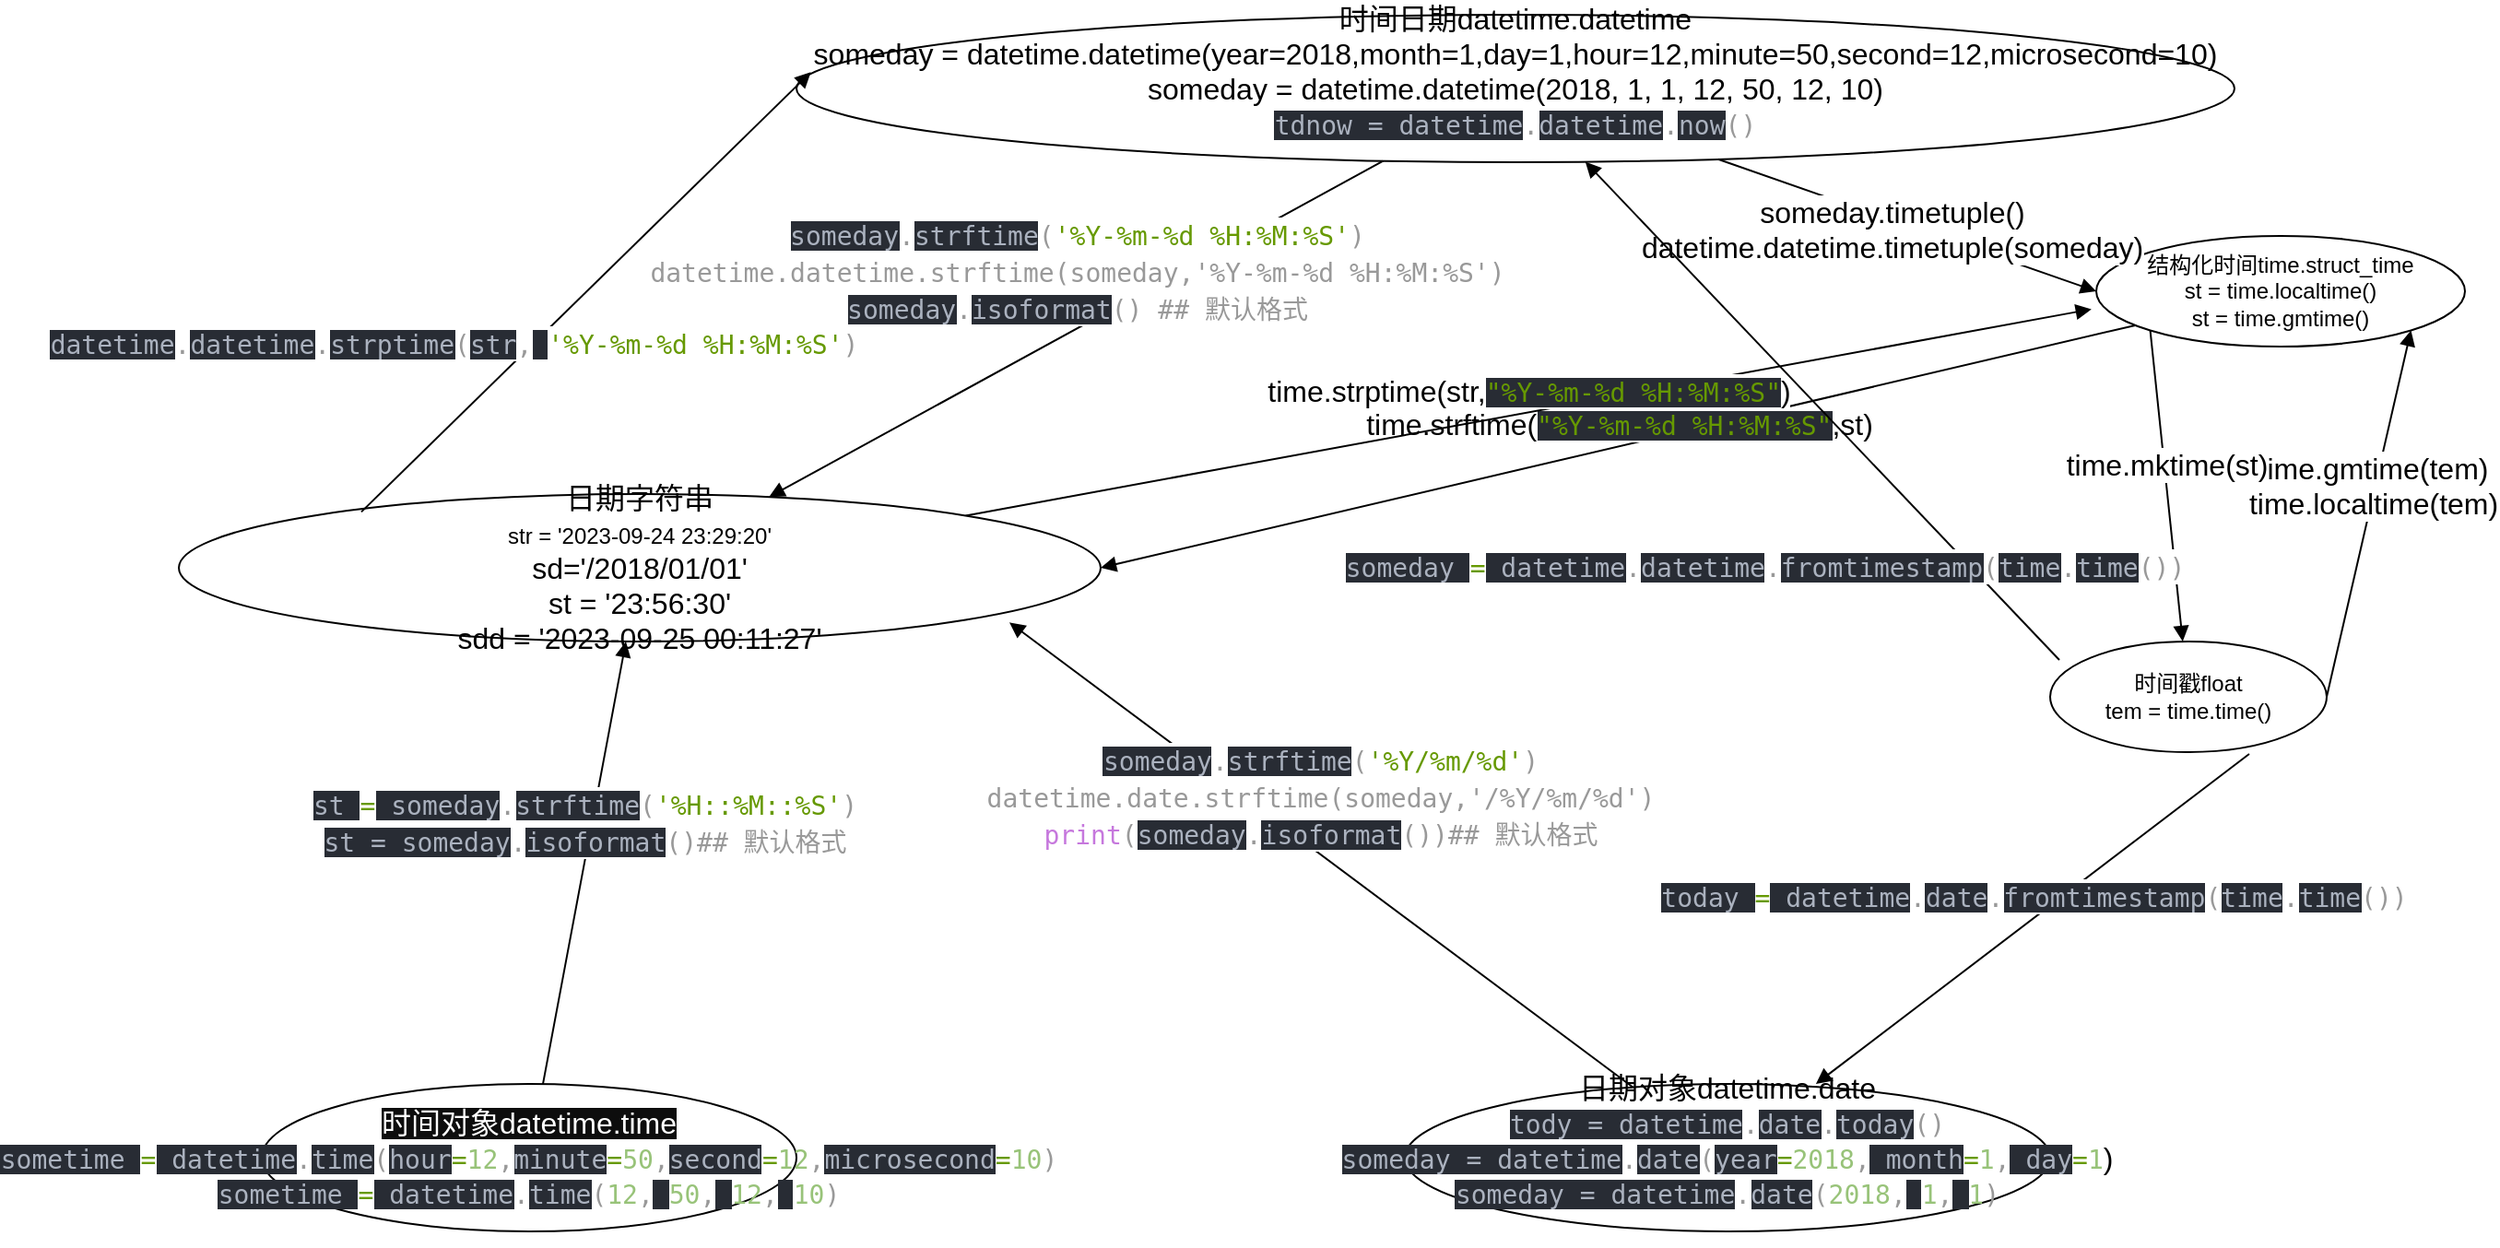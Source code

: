 <mxfile version="12.3.2" type="device" pages="1"><diagram id="_L6tYR7-KN0gdYhThwqi" name="第 1 页"><mxGraphModel dx="2044" dy="706" grid="1" gridSize="10" guides="1" tooltips="1" connect="1" arrows="1" fold="1" page="1" pageScale="1" pageWidth="827" pageHeight="1169" math="0" shadow="0"><root><mxCell id="0"/><mxCell id="1" parent="0"/><mxCell id="l8ks3xq45g-D9M1CC0xd-3" value="时间戳float&lt;br&gt;tem = time.time()" style="ellipse;whiteSpace=wrap;html=1;" vertex="1" parent="1"><mxGeometry x="585" y="400" width="150" height="60" as="geometry"/></mxCell><mxCell id="l8ks3xq45g-D9M1CC0xd-4" value="结构化时间time.struct_time&lt;br&gt;st = time.localtime()&lt;br&gt;st = time.gmtime()" style="ellipse;whiteSpace=wrap;html=1;" vertex="1" parent="1"><mxGeometry x="610" y="180" width="200" height="60" as="geometry"/></mxCell><mxCell id="l8ks3xq45g-D9M1CC0xd-7" value="time.gmtime(tem)&lt;br&gt;time.localtime(tem)" style="html=1;verticalAlign=bottom;endArrow=block;fontSize=16;entryX=1;entryY=1;entryDx=0;entryDy=0;exitX=1;exitY=0.5;exitDx=0;exitDy=0;" edge="1" parent="1" source="l8ks3xq45g-D9M1CC0xd-3" target="l8ks3xq45g-D9M1CC0xd-4"><mxGeometry x="-0.06" y="-4" width="80" relative="1" as="geometry"><mxPoint x="500" y="340" as="sourcePoint"/><mxPoint x="460" y="370" as="targetPoint"/><mxPoint as="offset"/></mxGeometry></mxCell><mxCell id="l8ks3xq45g-D9M1CC0xd-8" value="time.strftime(&lt;span style=&quot;color: rgb(102 , 153 , 0) ; font-family: &amp;#34;source code pro&amp;#34; , &amp;#34;dejavu sans mono&amp;#34; , &amp;#34;ubuntu mono&amp;#34; , &amp;#34;anonymous pro&amp;#34; , &amp;#34;droid sans mono&amp;#34; , &amp;#34;menlo&amp;#34; , &amp;#34;monaco&amp;#34; , &amp;#34;consolas&amp;#34; , &amp;#34;inconsolata&amp;#34; , &amp;#34;courier&amp;#34; , monospace , &amp;#34;pingfang sc&amp;#34; , &amp;#34;microsoft yahei&amp;#34; , sans-serif ; font-size: 14px ; white-space: pre ; background-color: rgb(40 , 44 , 52)&quot;&gt;&quot;%Y-%m-%d %H:%M:%S&quot;&lt;/span&gt;,st)" style="html=1;verticalAlign=bottom;endArrow=block;fontSize=16;entryX=1;entryY=0.5;entryDx=0;entryDy=0;" edge="1" parent="1" source="l8ks3xq45g-D9M1CC0xd-4" target="l8ks3xq45g-D9M1CC0xd-14"><mxGeometry width="80" relative="1" as="geometry"><mxPoint x="590" y="140" as="sourcePoint"/><mxPoint x="670" y="140" as="targetPoint"/></mxGeometry></mxCell><mxCell id="l8ks3xq45g-D9M1CC0xd-11" value="time.strptime(str,&lt;span style=&quot;color: rgb(102 , 153 , 0) ; font-family: &amp;#34;source code pro&amp;#34; , &amp;#34;dejavu sans mono&amp;#34; , &amp;#34;ubuntu mono&amp;#34; , &amp;#34;anonymous pro&amp;#34; , &amp;#34;droid sans mono&amp;#34; , &amp;#34;menlo&amp;#34; , &amp;#34;monaco&amp;#34; , &amp;#34;consolas&amp;#34; , &amp;#34;inconsolata&amp;#34; , &amp;#34;courier&amp;#34; , monospace , &amp;#34;pingfang sc&amp;#34; , &amp;#34;microsoft yahei&amp;#34; , sans-serif ; font-size: 14px ; white-space: pre ; background-color: rgb(40 , 44 , 52)&quot;&gt;&quot;%Y-%m-%d %H:%M:%S&quot;&lt;/span&gt;)" style="html=1;verticalAlign=bottom;endArrow=block;fontSize=16;entryX=-0.013;entryY=0.662;entryDx=0;entryDy=0;exitX=1;exitY=0;exitDx=0;exitDy=0;entryPerimeter=0;" edge="1" parent="1" source="l8ks3xq45g-D9M1CC0xd-14" target="l8ks3xq45g-D9M1CC0xd-4"><mxGeometry width="80" relative="1" as="geometry"><mxPoint x="490" y="140" as="sourcePoint"/><mxPoint x="570" y="140" as="targetPoint"/></mxGeometry></mxCell><mxCell id="l8ks3xq45g-D9M1CC0xd-12" value="time.mktime(st)" style="html=1;verticalAlign=bottom;endArrow=block;fontSize=16;exitX=0;exitY=1;exitDx=0;exitDy=0;" edge="1" parent="1" source="l8ks3xq45g-D9M1CC0xd-4" target="l8ks3xq45g-D9M1CC0xd-3"><mxGeometry width="80" relative="1" as="geometry"><mxPoint x="330" y="370" as="sourcePoint"/><mxPoint x="410" y="370" as="targetPoint"/></mxGeometry></mxCell><mxCell id="l8ks3xq45g-D9M1CC0xd-13" value="日期对象datetime.date&lt;br&gt;&lt;span style=&quot;color: rgb(171 , 178 , 191) ; font-family: &amp;#34;source code pro&amp;#34; , &amp;#34;dejavu sans mono&amp;#34; , &amp;#34;ubuntu mono&amp;#34; , &amp;#34;anonymous pro&amp;#34; , &amp;#34;droid sans mono&amp;#34; , &amp;#34;menlo&amp;#34; , &amp;#34;monaco&amp;#34; , &amp;#34;consolas&amp;#34; , &amp;#34;inconsolata&amp;#34; , &amp;#34;courier&amp;#34; , monospace , &amp;#34;pingfang sc&amp;#34; , &amp;#34;microsoft yahei&amp;#34; , sans-serif ; font-size: 14px ; white-space: pre ; background-color: rgb(40 , 44 , 52)&quot;&gt;tody = datetime&lt;/span&gt;&lt;span class=&quot;token punctuation&quot; style=&quot;box-sizing: border-box ; outline: 0px ; margin: 0px ; padding: 0px ; font-size: 14px ; overflow-wrap: normal ; font-family: &amp;#34;source code pro&amp;#34; , &amp;#34;dejavu sans mono&amp;#34; , &amp;#34;ubuntu mono&amp;#34; , &amp;#34;anonymous pro&amp;#34; , &amp;#34;droid sans mono&amp;#34; , &amp;#34;menlo&amp;#34; , &amp;#34;monaco&amp;#34; , &amp;#34;consolas&amp;#34; , &amp;#34;inconsolata&amp;#34; , &amp;#34;courier&amp;#34; , monospace , &amp;#34;pingfang sc&amp;#34; , &amp;#34;microsoft yahei&amp;#34; , sans-serif ; color: rgb(153 , 153 , 153) ; word-break: break-all ; white-space: pre ; font-stretch: normal ; line-height: normal&quot;&gt;.&lt;/span&gt;&lt;span style=&quot;color: rgb(171 , 178 , 191) ; font-family: &amp;#34;source code pro&amp;#34; , &amp;#34;dejavu sans mono&amp;#34; , &amp;#34;ubuntu mono&amp;#34; , &amp;#34;anonymous pro&amp;#34; , &amp;#34;droid sans mono&amp;#34; , &amp;#34;menlo&amp;#34; , &amp;#34;monaco&amp;#34; , &amp;#34;consolas&amp;#34; , &amp;#34;inconsolata&amp;#34; , &amp;#34;courier&amp;#34; , monospace , &amp;#34;pingfang sc&amp;#34; , &amp;#34;microsoft yahei&amp;#34; , sans-serif ; font-size: 14px ; white-space: pre ; background-color: rgb(40 , 44 , 52)&quot;&gt;date&lt;/span&gt;&lt;span class=&quot;token punctuation&quot; style=&quot;box-sizing: border-box ; outline: 0px ; margin: 0px ; padding: 0px ; font-size: 14px ; overflow-wrap: normal ; font-family: &amp;#34;source code pro&amp;#34; , &amp;#34;dejavu sans mono&amp;#34; , &amp;#34;ubuntu mono&amp;#34; , &amp;#34;anonymous pro&amp;#34; , &amp;#34;droid sans mono&amp;#34; , &amp;#34;menlo&amp;#34; , &amp;#34;monaco&amp;#34; , &amp;#34;consolas&amp;#34; , &amp;#34;inconsolata&amp;#34; , &amp;#34;courier&amp;#34; , monospace , &amp;#34;pingfang sc&amp;#34; , &amp;#34;microsoft yahei&amp;#34; , sans-serif ; color: rgb(153 , 153 , 153) ; word-break: break-all ; white-space: pre ; font-stretch: normal ; line-height: normal&quot;&gt;.&lt;/span&gt;&lt;span style=&quot;color: rgb(171 , 178 , 191) ; font-family: &amp;#34;source code pro&amp;#34; , &amp;#34;dejavu sans mono&amp;#34; , &amp;#34;ubuntu mono&amp;#34; , &amp;#34;anonymous pro&amp;#34; , &amp;#34;droid sans mono&amp;#34; , &amp;#34;menlo&amp;#34; , &amp;#34;monaco&amp;#34; , &amp;#34;consolas&amp;#34; , &amp;#34;inconsolata&amp;#34; , &amp;#34;courier&amp;#34; , monospace , &amp;#34;pingfang sc&amp;#34; , &amp;#34;microsoft yahei&amp;#34; , sans-serif ; font-size: 14px ; white-space: pre ; background-color: rgb(40 , 44 , 52)&quot;&gt;today&lt;/span&gt;&lt;span class=&quot;token punctuation&quot; style=&quot;box-sizing: border-box ; outline: 0px ; margin: 0px ; padding: 0px ; font-size: 14px ; overflow-wrap: normal ; font-family: &amp;#34;source code pro&amp;#34; , &amp;#34;dejavu sans mono&amp;#34; , &amp;#34;ubuntu mono&amp;#34; , &amp;#34;anonymous pro&amp;#34; , &amp;#34;droid sans mono&amp;#34; , &amp;#34;menlo&amp;#34; , &amp;#34;monaco&amp;#34; , &amp;#34;consolas&amp;#34; , &amp;#34;inconsolata&amp;#34; , &amp;#34;courier&amp;#34; , monospace , &amp;#34;pingfang sc&amp;#34; , &amp;#34;microsoft yahei&amp;#34; , sans-serif ; color: rgb(153 , 153 , 153) ; word-break: break-all ; white-space: pre ; font-stretch: normal ; line-height: normal&quot;&gt;(&lt;/span&gt;&lt;span class=&quot;token punctuation&quot; style=&quot;box-sizing: border-box ; outline: 0px ; margin: 0px ; padding: 0px ; font-size: 14px ; overflow-wrap: normal ; font-family: &amp;#34;source code pro&amp;#34; , &amp;#34;dejavu sans mono&amp;#34; , &amp;#34;ubuntu mono&amp;#34; , &amp;#34;anonymous pro&amp;#34; , &amp;#34;droid sans mono&amp;#34; , &amp;#34;menlo&amp;#34; , &amp;#34;monaco&amp;#34; , &amp;#34;consolas&amp;#34; , &amp;#34;inconsolata&amp;#34; , &amp;#34;courier&amp;#34; , monospace , &amp;#34;pingfang sc&amp;#34; , &amp;#34;microsoft yahei&amp;#34; , sans-serif ; color: rgb(153 , 153 , 153) ; word-break: break-all ; white-space: pre ; font-stretch: normal ; line-height: normal&quot;&gt;)&lt;/span&gt;&lt;br&gt;&lt;span style=&quot;color: rgb(171 , 178 , 191) ; font-family: &amp;#34;source code pro&amp;#34; , &amp;#34;dejavu sans mono&amp;#34; , &amp;#34;ubuntu mono&amp;#34; , &amp;#34;anonymous pro&amp;#34; , &amp;#34;droid sans mono&amp;#34; , &amp;#34;menlo&amp;#34; , &amp;#34;monaco&amp;#34; , &amp;#34;consolas&amp;#34; , &amp;#34;inconsolata&amp;#34; , &amp;#34;courier&amp;#34; , monospace , &amp;#34;pingfang sc&amp;#34; , &amp;#34;microsoft yahei&amp;#34; , sans-serif ; font-size: 14px ; white-space: pre ; background-color: rgb(40 , 44 , 52)&quot;&gt;someday = datetime&lt;/span&gt;&lt;span class=&quot;token punctuation&quot; style=&quot;box-sizing: border-box ; outline: 0px ; margin: 0px ; padding: 0px ; font-size: 14px ; overflow-wrap: normal ; font-family: &amp;#34;source code pro&amp;#34; , &amp;#34;dejavu sans mono&amp;#34; , &amp;#34;ubuntu mono&amp;#34; , &amp;#34;anonymous pro&amp;#34; , &amp;#34;droid sans mono&amp;#34; , &amp;#34;menlo&amp;#34; , &amp;#34;monaco&amp;#34; , &amp;#34;consolas&amp;#34; , &amp;#34;inconsolata&amp;#34; , &amp;#34;courier&amp;#34; , monospace , &amp;#34;pingfang sc&amp;#34; , &amp;#34;microsoft yahei&amp;#34; , sans-serif ; color: rgb(153 , 153 , 153) ; word-break: break-all ; white-space: pre ; font-stretch: normal ; line-height: normal&quot;&gt;.&lt;/span&gt;&lt;span style=&quot;color: rgb(171 , 178 , 191) ; font-family: &amp;#34;source code pro&amp;#34; , &amp;#34;dejavu sans mono&amp;#34; , &amp;#34;ubuntu mono&amp;#34; , &amp;#34;anonymous pro&amp;#34; , &amp;#34;droid sans mono&amp;#34; , &amp;#34;menlo&amp;#34; , &amp;#34;monaco&amp;#34; , &amp;#34;consolas&amp;#34; , &amp;#34;inconsolata&amp;#34; , &amp;#34;courier&amp;#34; , monospace , &amp;#34;pingfang sc&amp;#34; , &amp;#34;microsoft yahei&amp;#34; , sans-serif ; font-size: 14px ; white-space: pre ; background-color: rgb(40 , 44 , 52)&quot;&gt;date&lt;/span&gt;&lt;span class=&quot;token punctuation&quot; style=&quot;box-sizing: border-box ; outline: 0px ; margin: 0px ; padding: 0px ; font-size: 14px ; overflow-wrap: normal ; font-family: &amp;#34;source code pro&amp;#34; , &amp;#34;dejavu sans mono&amp;#34; , &amp;#34;ubuntu mono&amp;#34; , &amp;#34;anonymous pro&amp;#34; , &amp;#34;droid sans mono&amp;#34; , &amp;#34;menlo&amp;#34; , &amp;#34;monaco&amp;#34; , &amp;#34;consolas&amp;#34; , &amp;#34;inconsolata&amp;#34; , &amp;#34;courier&amp;#34; , monospace , &amp;#34;pingfang sc&amp;#34; , &amp;#34;microsoft yahei&amp;#34; , sans-serif ; color: rgb(153 , 153 , 153) ; word-break: break-all ; white-space: pre ; font-stretch: normal ; line-height: normal&quot;&gt;(&lt;/span&gt;&lt;span style=&quot;color: rgb(171 , 178 , 191) ; font-family: &amp;#34;source code pro&amp;#34; , &amp;#34;dejavu sans mono&amp;#34; , &amp;#34;ubuntu mono&amp;#34; , &amp;#34;anonymous pro&amp;#34; , &amp;#34;droid sans mono&amp;#34; , &amp;#34;menlo&amp;#34; , &amp;#34;monaco&amp;#34; , &amp;#34;consolas&amp;#34; , &amp;#34;inconsolata&amp;#34; , &amp;#34;courier&amp;#34; , monospace , &amp;#34;pingfang sc&amp;#34; , &amp;#34;microsoft yahei&amp;#34; , sans-serif ; font-size: 14px ; white-space: pre ; background-color: rgb(40 , 44 , 52)&quot;&gt;year&lt;/span&gt;&lt;span class=&quot;token operator&quot; style=&quot;box-sizing: border-box ; outline: 0px ; margin: 0px ; padding: 0px ; font-size: 14px ; overflow-wrap: normal ; font-family: &amp;#34;source code pro&amp;#34; , &amp;#34;dejavu sans mono&amp;#34; , &amp;#34;ubuntu mono&amp;#34; , &amp;#34;anonymous pro&amp;#34; , &amp;#34;droid sans mono&amp;#34; , &amp;#34;menlo&amp;#34; , &amp;#34;monaco&amp;#34; , &amp;#34;consolas&amp;#34; , &amp;#34;inconsolata&amp;#34; , &amp;#34;courier&amp;#34; , monospace , &amp;#34;pingfang sc&amp;#34; , &amp;#34;microsoft yahei&amp;#34; , sans-serif ; color: rgb(102 , 153 , 0) ; word-break: break-all ; white-space: pre ; font-stretch: normal ; line-height: normal&quot;&gt;=&lt;/span&gt;&lt;span class=&quot;token number&quot; style=&quot;box-sizing: border-box ; outline: 0px ; margin: 0px ; padding: 0px ; font-size: 14px ; overflow-wrap: normal ; font-family: &amp;#34;source code pro&amp;#34; , &amp;#34;dejavu sans mono&amp;#34; , &amp;#34;ubuntu mono&amp;#34; , &amp;#34;anonymous pro&amp;#34; , &amp;#34;droid sans mono&amp;#34; , &amp;#34;menlo&amp;#34; , &amp;#34;monaco&amp;#34; , &amp;#34;consolas&amp;#34; , &amp;#34;inconsolata&amp;#34; , &amp;#34;courier&amp;#34; , monospace , &amp;#34;pingfang sc&amp;#34; , &amp;#34;microsoft yahei&amp;#34; , sans-serif ; color: rgb(152 , 195 , 121) ; word-break: break-all ; white-space: pre ; font-stretch: normal ; line-height: normal&quot;&gt;2018&lt;/span&gt;&lt;span class=&quot;token punctuation&quot; style=&quot;box-sizing: border-box ; outline: 0px ; margin: 0px ; padding: 0px ; font-size: 14px ; overflow-wrap: normal ; font-family: &amp;#34;source code pro&amp;#34; , &amp;#34;dejavu sans mono&amp;#34; , &amp;#34;ubuntu mono&amp;#34; , &amp;#34;anonymous pro&amp;#34; , &amp;#34;droid sans mono&amp;#34; , &amp;#34;menlo&amp;#34; , &amp;#34;monaco&amp;#34; , &amp;#34;consolas&amp;#34; , &amp;#34;inconsolata&amp;#34; , &amp;#34;courier&amp;#34; , monospace , &amp;#34;pingfang sc&amp;#34; , &amp;#34;microsoft yahei&amp;#34; , sans-serif ; color: rgb(153 , 153 , 153) ; word-break: break-all ; white-space: pre ; font-stretch: normal ; line-height: normal&quot;&gt;,&lt;/span&gt;&lt;span style=&quot;color: rgb(171 , 178 , 191) ; font-family: &amp;#34;source code pro&amp;#34; , &amp;#34;dejavu sans mono&amp;#34; , &amp;#34;ubuntu mono&amp;#34; , &amp;#34;anonymous pro&amp;#34; , &amp;#34;droid sans mono&amp;#34; , &amp;#34;menlo&amp;#34; , &amp;#34;monaco&amp;#34; , &amp;#34;consolas&amp;#34; , &amp;#34;inconsolata&amp;#34; , &amp;#34;courier&amp;#34; , monospace , &amp;#34;pingfang sc&amp;#34; , &amp;#34;microsoft yahei&amp;#34; , sans-serif ; font-size: 14px ; white-space: pre ; background-color: rgb(40 , 44 , 52)&quot;&gt; month&lt;/span&gt;&lt;span class=&quot;token operator&quot; style=&quot;box-sizing: border-box ; outline: 0px ; margin: 0px ; padding: 0px ; font-size: 14px ; overflow-wrap: normal ; font-family: &amp;#34;source code pro&amp;#34; , &amp;#34;dejavu sans mono&amp;#34; , &amp;#34;ubuntu mono&amp;#34; , &amp;#34;anonymous pro&amp;#34; , &amp;#34;droid sans mono&amp;#34; , &amp;#34;menlo&amp;#34; , &amp;#34;monaco&amp;#34; , &amp;#34;consolas&amp;#34; , &amp;#34;inconsolata&amp;#34; , &amp;#34;courier&amp;#34; , monospace , &amp;#34;pingfang sc&amp;#34; , &amp;#34;microsoft yahei&amp;#34; , sans-serif ; color: rgb(102 , 153 , 0) ; word-break: break-all ; white-space: pre ; font-stretch: normal ; line-height: normal&quot;&gt;=&lt;/span&gt;&lt;span class=&quot;token number&quot; style=&quot;box-sizing: border-box ; outline: 0px ; margin: 0px ; padding: 0px ; font-size: 14px ; overflow-wrap: normal ; font-family: &amp;#34;source code pro&amp;#34; , &amp;#34;dejavu sans mono&amp;#34; , &amp;#34;ubuntu mono&amp;#34; , &amp;#34;anonymous pro&amp;#34; , &amp;#34;droid sans mono&amp;#34; , &amp;#34;menlo&amp;#34; , &amp;#34;monaco&amp;#34; , &amp;#34;consolas&amp;#34; , &amp;#34;inconsolata&amp;#34; , &amp;#34;courier&amp;#34; , monospace , &amp;#34;pingfang sc&amp;#34; , &amp;#34;microsoft yahei&amp;#34; , sans-serif ; color: rgb(152 , 195 , 121) ; word-break: break-all ; white-space: pre ; font-stretch: normal ; line-height: normal&quot;&gt;1&lt;/span&gt;&lt;span class=&quot;token punctuation&quot; style=&quot;box-sizing: border-box ; outline: 0px ; margin: 0px ; padding: 0px ; font-size: 14px ; overflow-wrap: normal ; font-family: &amp;#34;source code pro&amp;#34; , &amp;#34;dejavu sans mono&amp;#34; , &amp;#34;ubuntu mono&amp;#34; , &amp;#34;anonymous pro&amp;#34; , &amp;#34;droid sans mono&amp;#34; , &amp;#34;menlo&amp;#34; , &amp;#34;monaco&amp;#34; , &amp;#34;consolas&amp;#34; , &amp;#34;inconsolata&amp;#34; , &amp;#34;courier&amp;#34; , monospace , &amp;#34;pingfang sc&amp;#34; , &amp;#34;microsoft yahei&amp;#34; , sans-serif ; color: rgb(153 , 153 , 153) ; word-break: break-all ; white-space: pre ; font-stretch: normal ; line-height: normal&quot;&gt;,&lt;/span&gt;&lt;span style=&quot;color: rgb(171 , 178 , 191) ; font-family: &amp;#34;source code pro&amp;#34; , &amp;#34;dejavu sans mono&amp;#34; , &amp;#34;ubuntu mono&amp;#34; , &amp;#34;anonymous pro&amp;#34; , &amp;#34;droid sans mono&amp;#34; , &amp;#34;menlo&amp;#34; , &amp;#34;monaco&amp;#34; , &amp;#34;consolas&amp;#34; , &amp;#34;inconsolata&amp;#34; , &amp;#34;courier&amp;#34; , monospace , &amp;#34;pingfang sc&amp;#34; , &amp;#34;microsoft yahei&amp;#34; , sans-serif ; font-size: 14px ; white-space: pre ; background-color: rgb(40 , 44 , 52)&quot;&gt; day&lt;/span&gt;&lt;span class=&quot;token operator&quot; style=&quot;box-sizing: border-box ; outline: 0px ; margin: 0px ; padding: 0px ; font-size: 14px ; overflow-wrap: normal ; font-family: &amp;#34;source code pro&amp;#34; , &amp;#34;dejavu sans mono&amp;#34; , &amp;#34;ubuntu mono&amp;#34; , &amp;#34;anonymous pro&amp;#34; , &amp;#34;droid sans mono&amp;#34; , &amp;#34;menlo&amp;#34; , &amp;#34;monaco&amp;#34; , &amp;#34;consolas&amp;#34; , &amp;#34;inconsolata&amp;#34; , &amp;#34;courier&amp;#34; , monospace , &amp;#34;pingfang sc&amp;#34; , &amp;#34;microsoft yahei&amp;#34; , sans-serif ; color: rgb(102 , 153 , 0) ; word-break: break-all ; white-space: pre ; font-stretch: normal ; line-height: normal&quot;&gt;=&lt;/span&gt;&lt;span class=&quot;token operator&quot; style=&quot;box-sizing: border-box ; outline: 0px ; margin: 0px ; padding: 0px ; font-size: 14px ; overflow-wrap: normal ; font-family: &amp;#34;source code pro&amp;#34; , &amp;#34;dejavu sans mono&amp;#34; , &amp;#34;ubuntu mono&amp;#34; , &amp;#34;anonymous pro&amp;#34; , &amp;#34;droid sans mono&amp;#34; , &amp;#34;menlo&amp;#34; , &amp;#34;monaco&amp;#34; , &amp;#34;consolas&amp;#34; , &amp;#34;inconsolata&amp;#34; , &amp;#34;courier&amp;#34; , monospace , &amp;#34;pingfang sc&amp;#34; , &amp;#34;microsoft yahei&amp;#34; , sans-serif ; word-break: break-all ; white-space: pre ; font-stretch: normal ; line-height: normal&quot;&gt;&lt;font color=&quot;#98c379&quot;&gt;1&lt;/font&gt;&lt;/span&gt;&lt;span class=&quot;token number&quot; style=&quot;box-sizing: border-box ; outline: 0px ; margin: 0px ; padding: 0px ; overflow-wrap: normal ; word-break: break-all ; font-stretch: normal ; line-height: normal&quot;&gt;)&lt;br&gt;&lt;span style=&quot;color: rgb(171 , 178 , 191) ; font-family: &amp;#34;source code pro&amp;#34; , &amp;#34;dejavu sans mono&amp;#34; , &amp;#34;ubuntu mono&amp;#34; , &amp;#34;anonymous pro&amp;#34; , &amp;#34;droid sans mono&amp;#34; , &amp;#34;menlo&amp;#34; , &amp;#34;monaco&amp;#34; , &amp;#34;consolas&amp;#34; , &amp;#34;inconsolata&amp;#34; , &amp;#34;courier&amp;#34; , monospace , &amp;#34;pingfang sc&amp;#34; , &amp;#34;microsoft yahei&amp;#34; , sans-serif ; font-size: 14px ; white-space: pre ; background-color: rgb(40 , 44 , 52)&quot;&gt;someday = &lt;/span&gt;&lt;span style=&quot;color: rgb(171 , 178 , 191) ; font-family: &amp;#34;source code pro&amp;#34; , &amp;#34;dejavu sans mono&amp;#34; , &amp;#34;ubuntu mono&amp;#34; , &amp;#34;anonymous pro&amp;#34; , &amp;#34;droid sans mono&amp;#34; , &amp;#34;menlo&amp;#34; , &amp;#34;monaco&amp;#34; , &amp;#34;consolas&amp;#34; , &amp;#34;inconsolata&amp;#34; , &amp;#34;courier&amp;#34; , monospace , &amp;#34;pingfang sc&amp;#34; , &amp;#34;microsoft yahei&amp;#34; , sans-serif ; font-size: 14px ; white-space: pre ; background-color: rgb(40 , 44 , 52)&quot;&gt;datetime&lt;/span&gt;&lt;span class=&quot;token punctuation&quot; style=&quot;box-sizing: border-box ; outline: 0px ; margin: 0px ; padding: 0px ; font-size: 14px ; overflow-wrap: normal ; font-family: &amp;#34;source code pro&amp;#34; , &amp;#34;dejavu sans mono&amp;#34; , &amp;#34;ubuntu mono&amp;#34; , &amp;#34;anonymous pro&amp;#34; , &amp;#34;droid sans mono&amp;#34; , &amp;#34;menlo&amp;#34; , &amp;#34;monaco&amp;#34; , &amp;#34;consolas&amp;#34; , &amp;#34;inconsolata&amp;#34; , &amp;#34;courier&amp;#34; , monospace , &amp;#34;pingfang sc&amp;#34; , &amp;#34;microsoft yahei&amp;#34; , sans-serif ; color: rgb(153 , 153 , 153) ; word-break: break-all ; white-space: pre ; font-stretch: normal ; line-height: normal&quot;&gt;.&lt;/span&gt;&lt;span style=&quot;color: rgb(171 , 178 , 191) ; font-family: &amp;#34;source code pro&amp;#34; , &amp;#34;dejavu sans mono&amp;#34; , &amp;#34;ubuntu mono&amp;#34; , &amp;#34;anonymous pro&amp;#34; , &amp;#34;droid sans mono&amp;#34; , &amp;#34;menlo&amp;#34; , &amp;#34;monaco&amp;#34; , &amp;#34;consolas&amp;#34; , &amp;#34;inconsolata&amp;#34; , &amp;#34;courier&amp;#34; , monospace , &amp;#34;pingfang sc&amp;#34; , &amp;#34;microsoft yahei&amp;#34; , sans-serif ; font-size: 14px ; white-space: pre ; background-color: rgb(40 , 44 , 52)&quot;&gt;date&lt;/span&gt;&lt;span class=&quot;token punctuation&quot; style=&quot;box-sizing: border-box ; outline: 0px ; margin: 0px ; padding: 0px ; font-size: 14px ; overflow-wrap: normal ; font-family: &amp;#34;source code pro&amp;#34; , &amp;#34;dejavu sans mono&amp;#34; , &amp;#34;ubuntu mono&amp;#34; , &amp;#34;anonymous pro&amp;#34; , &amp;#34;droid sans mono&amp;#34; , &amp;#34;menlo&amp;#34; , &amp;#34;monaco&amp;#34; , &amp;#34;consolas&amp;#34; , &amp;#34;inconsolata&amp;#34; , &amp;#34;courier&amp;#34; , monospace , &amp;#34;pingfang sc&amp;#34; , &amp;#34;microsoft yahei&amp;#34; , sans-serif ; color: rgb(153 , 153 , 153) ; word-break: break-all ; white-space: pre ; font-stretch: normal ; line-height: normal&quot;&gt;(&lt;/span&gt;&lt;span class=&quot;token number&quot; style=&quot;box-sizing: border-box ; outline: 0px ; margin: 0px ; padding: 0px ; font-size: 14px ; overflow-wrap: normal ; font-family: &amp;#34;source code pro&amp;#34; , &amp;#34;dejavu sans mono&amp;#34; , &amp;#34;ubuntu mono&amp;#34; , &amp;#34;anonymous pro&amp;#34; , &amp;#34;droid sans mono&amp;#34; , &amp;#34;menlo&amp;#34; , &amp;#34;monaco&amp;#34; , &amp;#34;consolas&amp;#34; , &amp;#34;inconsolata&amp;#34; , &amp;#34;courier&amp;#34; , monospace , &amp;#34;pingfang sc&amp;#34; , &amp;#34;microsoft yahei&amp;#34; , sans-serif ; color: rgb(152 , 195 , 121) ; word-break: break-all ; white-space: pre ; font-stretch: normal ; line-height: normal&quot;&gt;2018&lt;/span&gt;&lt;span class=&quot;token punctuation&quot; style=&quot;box-sizing: border-box ; outline: 0px ; margin: 0px ; padding: 0px ; font-size: 14px ; overflow-wrap: normal ; font-family: &amp;#34;source code pro&amp;#34; , &amp;#34;dejavu sans mono&amp;#34; , &amp;#34;ubuntu mono&amp;#34; , &amp;#34;anonymous pro&amp;#34; , &amp;#34;droid sans mono&amp;#34; , &amp;#34;menlo&amp;#34; , &amp;#34;monaco&amp;#34; , &amp;#34;consolas&amp;#34; , &amp;#34;inconsolata&amp;#34; , &amp;#34;courier&amp;#34; , monospace , &amp;#34;pingfang sc&amp;#34; , &amp;#34;microsoft yahei&amp;#34; , sans-serif ; color: rgb(153 , 153 , 153) ; word-break: break-all ; white-space: pre ; font-stretch: normal ; line-height: normal&quot;&gt;,&lt;/span&gt;&lt;span style=&quot;color: rgb(171 , 178 , 191) ; font-family: &amp;#34;source code pro&amp;#34; , &amp;#34;dejavu sans mono&amp;#34; , &amp;#34;ubuntu mono&amp;#34; , &amp;#34;anonymous pro&amp;#34; , &amp;#34;droid sans mono&amp;#34; , &amp;#34;menlo&amp;#34; , &amp;#34;monaco&amp;#34; , &amp;#34;consolas&amp;#34; , &amp;#34;inconsolata&amp;#34; , &amp;#34;courier&amp;#34; , monospace , &amp;#34;pingfang sc&amp;#34; , &amp;#34;microsoft yahei&amp;#34; , sans-serif ; font-size: 14px ; white-space: pre ; background-color: rgb(40 , 44 , 52)&quot;&gt; &lt;/span&gt;&lt;span class=&quot;token number&quot; style=&quot;box-sizing: border-box ; outline: 0px ; margin: 0px ; padding: 0px ; font-size: 14px ; overflow-wrap: normal ; font-family: &amp;#34;source code pro&amp;#34; , &amp;#34;dejavu sans mono&amp;#34; , &amp;#34;ubuntu mono&amp;#34; , &amp;#34;anonymous pro&amp;#34; , &amp;#34;droid sans mono&amp;#34; , &amp;#34;menlo&amp;#34; , &amp;#34;monaco&amp;#34; , &amp;#34;consolas&amp;#34; , &amp;#34;inconsolata&amp;#34; , &amp;#34;courier&amp;#34; , monospace , &amp;#34;pingfang sc&amp;#34; , &amp;#34;microsoft yahei&amp;#34; , sans-serif ; color: rgb(152 , 195 , 121) ; word-break: break-all ; white-space: pre ; font-stretch: normal ; line-height: normal&quot;&gt;1&lt;/span&gt;&lt;span class=&quot;token punctuation&quot; style=&quot;box-sizing: border-box ; outline: 0px ; margin: 0px ; padding: 0px ; font-size: 14px ; overflow-wrap: normal ; font-family: &amp;#34;source code pro&amp;#34; , &amp;#34;dejavu sans mono&amp;#34; , &amp;#34;ubuntu mono&amp;#34; , &amp;#34;anonymous pro&amp;#34; , &amp;#34;droid sans mono&amp;#34; , &amp;#34;menlo&amp;#34; , &amp;#34;monaco&amp;#34; , &amp;#34;consolas&amp;#34; , &amp;#34;inconsolata&amp;#34; , &amp;#34;courier&amp;#34; , monospace , &amp;#34;pingfang sc&amp;#34; , &amp;#34;microsoft yahei&amp;#34; , sans-serif ; color: rgb(153 , 153 , 153) ; word-break: break-all ; white-space: pre ; font-stretch: normal ; line-height: normal&quot;&gt;,&lt;/span&gt;&lt;span style=&quot;color: rgb(171 , 178 , 191) ; font-family: &amp;#34;source code pro&amp;#34; , &amp;#34;dejavu sans mono&amp;#34; , &amp;#34;ubuntu mono&amp;#34; , &amp;#34;anonymous pro&amp;#34; , &amp;#34;droid sans mono&amp;#34; , &amp;#34;menlo&amp;#34; , &amp;#34;monaco&amp;#34; , &amp;#34;consolas&amp;#34; , &amp;#34;inconsolata&amp;#34; , &amp;#34;courier&amp;#34; , monospace , &amp;#34;pingfang sc&amp;#34; , &amp;#34;microsoft yahei&amp;#34; , sans-serif ; font-size: 14px ; white-space: pre ; background-color: rgb(40 , 44 , 52)&quot;&gt; &lt;/span&gt;&lt;span class=&quot;token number&quot; style=&quot;box-sizing: border-box ; outline: 0px ; margin: 0px ; padding: 0px ; font-size: 14px ; overflow-wrap: normal ; font-family: &amp;#34;source code pro&amp;#34; , &amp;#34;dejavu sans mono&amp;#34; , &amp;#34;ubuntu mono&amp;#34; , &amp;#34;anonymous pro&amp;#34; , &amp;#34;droid sans mono&amp;#34; , &amp;#34;menlo&amp;#34; , &amp;#34;monaco&amp;#34; , &amp;#34;consolas&amp;#34; , &amp;#34;inconsolata&amp;#34; , &amp;#34;courier&amp;#34; , monospace , &amp;#34;pingfang sc&amp;#34; , &amp;#34;microsoft yahei&amp;#34; , sans-serif ; color: rgb(152 , 195 , 121) ; word-break: break-all ; white-space: pre ; font-stretch: normal ; line-height: normal&quot;&gt;1&lt;/span&gt;&lt;span class=&quot;token punctuation&quot; style=&quot;box-sizing: border-box ; outline: 0px ; margin: 0px ; padding: 0px ; font-size: 14px ; overflow-wrap: normal ; font-family: &amp;#34;source code pro&amp;#34; , &amp;#34;dejavu sans mono&amp;#34; , &amp;#34;ubuntu mono&amp;#34; , &amp;#34;anonymous pro&amp;#34; , &amp;#34;droid sans mono&amp;#34; , &amp;#34;menlo&amp;#34; , &amp;#34;monaco&amp;#34; , &amp;#34;consolas&amp;#34; , &amp;#34;inconsolata&amp;#34; , &amp;#34;courier&amp;#34; , monospace , &amp;#34;pingfang sc&amp;#34; , &amp;#34;microsoft yahei&amp;#34; , sans-serif ; color: rgb(153 , 153 , 153) ; word-break: break-all ; white-space: pre ; font-stretch: normal ; line-height: normal&quot;&gt;)&lt;/span&gt;&lt;br&gt;&lt;br&gt;&lt;/span&gt;" style="ellipse;whiteSpace=wrap;html=1;fontSize=16;" vertex="1" parent="1"><mxGeometry x="235" y="640" width="350" height="80" as="geometry"/></mxCell><mxCell id="l8ks3xq45g-D9M1CC0xd-14" value="日期字符串&lt;br&gt;&lt;span style=&quot;font-size: 12px&quot;&gt;str = '2023-09-24 23:29:20'&lt;/span&gt;&lt;br&gt;sd='/2018/01/01'&lt;br&gt;st = '23:56:30'&lt;br&gt;sdd =&amp;nbsp;'2023-09-25 00:11:27'" style="ellipse;whiteSpace=wrap;html=1;fontSize=16;" vertex="1" parent="1"><mxGeometry x="-430" y="320" width="500" height="80" as="geometry"/></mxCell><mxCell id="l8ks3xq45g-D9M1CC0xd-15" value="&lt;span style=&quot;color: rgb(171 , 178 , 191) ; font-family: &amp;#34;source code pro&amp;#34; , &amp;#34;dejavu sans mono&amp;#34; , &amp;#34;ubuntu mono&amp;#34; , &amp;#34;anonymous pro&amp;#34; , &amp;#34;droid sans mono&amp;#34; , &amp;#34;menlo&amp;#34; , &amp;#34;monaco&amp;#34; , &amp;#34;consolas&amp;#34; , &amp;#34;inconsolata&amp;#34; , &amp;#34;courier&amp;#34; , monospace , &amp;#34;pingfang sc&amp;#34; , &amp;#34;microsoft yahei&amp;#34; , sans-serif ; font-size: 14px ; white-space: pre ; background-color: rgb(40 , 44 , 52)&quot;&gt;someday&lt;/span&gt;&lt;span class=&quot;token punctuation&quot; style=&quot;box-sizing: border-box ; outline: 0px ; margin: 0px ; padding: 0px ; font-size: 14px ; overflow-wrap: normal ; font-family: &amp;#34;source code pro&amp;#34; , &amp;#34;dejavu sans mono&amp;#34; , &amp;#34;ubuntu mono&amp;#34; , &amp;#34;anonymous pro&amp;#34; , &amp;#34;droid sans mono&amp;#34; , &amp;#34;menlo&amp;#34; , &amp;#34;monaco&amp;#34; , &amp;#34;consolas&amp;#34; , &amp;#34;inconsolata&amp;#34; , &amp;#34;courier&amp;#34; , monospace , &amp;#34;pingfang sc&amp;#34; , &amp;#34;microsoft yahei&amp;#34; , sans-serif ; color: rgb(153 , 153 , 153) ; word-break: break-all ; white-space: pre ; font-stretch: normal ; line-height: normal&quot;&gt;.&lt;/span&gt;&lt;span style=&quot;color: rgb(171 , 178 , 191) ; font-family: &amp;#34;source code pro&amp;#34; , &amp;#34;dejavu sans mono&amp;#34; , &amp;#34;ubuntu mono&amp;#34; , &amp;#34;anonymous pro&amp;#34; , &amp;#34;droid sans mono&amp;#34; , &amp;#34;menlo&amp;#34; , &amp;#34;monaco&amp;#34; , &amp;#34;consolas&amp;#34; , &amp;#34;inconsolata&amp;#34; , &amp;#34;courier&amp;#34; , monospace , &amp;#34;pingfang sc&amp;#34; , &amp;#34;microsoft yahei&amp;#34; , sans-serif ; font-size: 14px ; white-space: pre ; background-color: rgb(40 , 44 , 52)&quot;&gt;strftime&lt;/span&gt;&lt;span class=&quot;token punctuation&quot; style=&quot;box-sizing: border-box ; outline: 0px ; margin: 0px ; padding: 0px ; font-size: 14px ; overflow-wrap: normal ; font-family: &amp;#34;source code pro&amp;#34; , &amp;#34;dejavu sans mono&amp;#34; , &amp;#34;ubuntu mono&amp;#34; , &amp;#34;anonymous pro&amp;#34; , &amp;#34;droid sans mono&amp;#34; , &amp;#34;menlo&amp;#34; , &amp;#34;monaco&amp;#34; , &amp;#34;consolas&amp;#34; , &amp;#34;inconsolata&amp;#34; , &amp;#34;courier&amp;#34; , monospace , &amp;#34;pingfang sc&amp;#34; , &amp;#34;microsoft yahei&amp;#34; , sans-serif ; color: rgb(153 , 153 , 153) ; word-break: break-all ; white-space: pre ; font-stretch: normal ; line-height: normal&quot;&gt;(&lt;/span&gt;&lt;span class=&quot;token string&quot; style=&quot;box-sizing: border-box ; outline: 0px ; margin: 0px ; padding: 0px ; font-size: 14px ; overflow-wrap: normal ; font-family: &amp;#34;source code pro&amp;#34; , &amp;#34;dejavu sans mono&amp;#34; , &amp;#34;ubuntu mono&amp;#34; , &amp;#34;anonymous pro&amp;#34; , &amp;#34;droid sans mono&amp;#34; , &amp;#34;menlo&amp;#34; , &amp;#34;monaco&amp;#34; , &amp;#34;consolas&amp;#34; , &amp;#34;inconsolata&amp;#34; , &amp;#34;courier&amp;#34; , monospace , &amp;#34;pingfang sc&amp;#34; , &amp;#34;microsoft yahei&amp;#34; , sans-serif ; color: rgb(102 , 153 , 0) ; word-break: break-all ; white-space: pre ; font-stretch: normal ; line-height: normal&quot;&gt;'%Y/%m/%d'&lt;/span&gt;&lt;span class=&quot;token punctuation&quot; style=&quot;box-sizing: border-box ; outline: 0px ; margin: 0px ; padding: 0px ; font-size: 14px ; overflow-wrap: normal ; font-family: &amp;#34;source code pro&amp;#34; , &amp;#34;dejavu sans mono&amp;#34; , &amp;#34;ubuntu mono&amp;#34; , &amp;#34;anonymous pro&amp;#34; , &amp;#34;droid sans mono&amp;#34; , &amp;#34;menlo&amp;#34; , &amp;#34;monaco&amp;#34; , &amp;#34;consolas&amp;#34; , &amp;#34;inconsolata&amp;#34; , &amp;#34;courier&amp;#34; , monospace , &amp;#34;pingfang sc&amp;#34; , &amp;#34;microsoft yahei&amp;#34; , sans-serif ; color: rgb(153 , 153 , 153) ; word-break: break-all ; white-space: pre ; font-stretch: normal ; line-height: normal&quot;&gt;)&lt;br&gt;datetime.date.strftime(someday,'/%Y/%m/%d')&lt;br/&gt;&lt;span class=&quot;token keyword&quot; style=&quot;box-sizing: border-box ; outline: 0px ; margin: 0px ; padding: 0px ; overflow-wrap: normal ; font-family: &amp;#34;source code pro&amp;#34; , &amp;#34;dejavu sans mono&amp;#34; , &amp;#34;ubuntu mono&amp;#34; , &amp;#34;anonymous pro&amp;#34; , &amp;#34;droid sans mono&amp;#34; , &amp;#34;menlo&amp;#34; , &amp;#34;monaco&amp;#34; , &amp;#34;consolas&amp;#34; , &amp;#34;inconsolata&amp;#34; , &amp;#34;courier&amp;#34; , monospace , &amp;#34;pingfang sc&amp;#34; , &amp;#34;microsoft yahei&amp;#34; , sans-serif ; color: rgb(198 , 120 , 221) ; word-break: break-all ; font-stretch: normal ; line-height: normal&quot;&gt;print&lt;/span&gt;&lt;span class=&quot;token punctuation&quot; style=&quot;box-sizing: border-box ; outline: 0px ; margin: 0px ; padding: 0px ; overflow-wrap: normal ; font-family: &amp;#34;source code pro&amp;#34; , &amp;#34;dejavu sans mono&amp;#34; , &amp;#34;ubuntu mono&amp;#34; , &amp;#34;anonymous pro&amp;#34; , &amp;#34;droid sans mono&amp;#34; , &amp;#34;menlo&amp;#34; , &amp;#34;monaco&amp;#34; , &amp;#34;consolas&amp;#34; , &amp;#34;inconsolata&amp;#34; , &amp;#34;courier&amp;#34; , monospace , &amp;#34;pingfang sc&amp;#34; , &amp;#34;microsoft yahei&amp;#34; , sans-serif ; word-break: break-all ; font-stretch: normal ; line-height: normal&quot;&gt;(&lt;/span&gt;&lt;span style=&quot;color: rgb(171 , 178 , 191) ; font-family: &amp;#34;source code pro&amp;#34; , &amp;#34;dejavu sans mono&amp;#34; , &amp;#34;ubuntu mono&amp;#34; , &amp;#34;anonymous pro&amp;#34; , &amp;#34;droid sans mono&amp;#34; , &amp;#34;menlo&amp;#34; , &amp;#34;monaco&amp;#34; , &amp;#34;consolas&amp;#34; , &amp;#34;inconsolata&amp;#34; , &amp;#34;courier&amp;#34; , monospace , &amp;#34;pingfang sc&amp;#34; , &amp;#34;microsoft yahei&amp;#34; , sans-serif ; background-color: rgb(40 , 44 , 52)&quot;&gt;someday&lt;/span&gt;&lt;span class=&quot;token punctuation&quot; style=&quot;box-sizing: border-box ; outline: 0px ; margin: 0px ; padding: 0px ; overflow-wrap: normal ; font-family: &amp;#34;source code pro&amp;#34; , &amp;#34;dejavu sans mono&amp;#34; , &amp;#34;ubuntu mono&amp;#34; , &amp;#34;anonymous pro&amp;#34; , &amp;#34;droid sans mono&amp;#34; , &amp;#34;menlo&amp;#34; , &amp;#34;monaco&amp;#34; , &amp;#34;consolas&amp;#34; , &amp;#34;inconsolata&amp;#34; , &amp;#34;courier&amp;#34; , monospace , &amp;#34;pingfang sc&amp;#34; , &amp;#34;microsoft yahei&amp;#34; , sans-serif ; word-break: break-all ; font-stretch: normal ; line-height: normal&quot;&gt;.&lt;/span&gt;&lt;span style=&quot;color: rgb(171 , 178 , 191) ; font-family: &amp;#34;source code pro&amp;#34; , &amp;#34;dejavu sans mono&amp;#34; , &amp;#34;ubuntu mono&amp;#34; , &amp;#34;anonymous pro&amp;#34; , &amp;#34;droid sans mono&amp;#34; , &amp;#34;menlo&amp;#34; , &amp;#34;monaco&amp;#34; , &amp;#34;consolas&amp;#34; , &amp;#34;inconsolata&amp;#34; , &amp;#34;courier&amp;#34; , monospace , &amp;#34;pingfang sc&amp;#34; , &amp;#34;microsoft yahei&amp;#34; , sans-serif ; background-color: rgb(40 , 44 , 52)&quot;&gt;isoformat&lt;/span&gt;&lt;span class=&quot;token punctuation&quot; style=&quot;box-sizing: border-box ; outline: 0px ; margin: 0px ; padding: 0px ; overflow-wrap: normal ; font-family: &amp;#34;source code pro&amp;#34; , &amp;#34;dejavu sans mono&amp;#34; , &amp;#34;ubuntu mono&amp;#34; , &amp;#34;anonymous pro&amp;#34; , &amp;#34;droid sans mono&amp;#34; , &amp;#34;menlo&amp;#34; , &amp;#34;monaco&amp;#34; , &amp;#34;consolas&amp;#34; , &amp;#34;inconsolata&amp;#34; , &amp;#34;courier&amp;#34; , monospace , &amp;#34;pingfang sc&amp;#34; , &amp;#34;microsoft yahei&amp;#34; , sans-serif ; word-break: break-all ; font-stretch: normal ; line-height: normal&quot;&gt;(&lt;/span&gt;&lt;span class=&quot;token punctuation&quot; style=&quot;box-sizing: border-box ; outline: 0px ; margin: 0px ; padding: 0px ; overflow-wrap: normal ; font-family: &amp;#34;source code pro&amp;#34; , &amp;#34;dejavu sans mono&amp;#34; , &amp;#34;ubuntu mono&amp;#34; , &amp;#34;anonymous pro&amp;#34; , &amp;#34;droid sans mono&amp;#34; , &amp;#34;menlo&amp;#34; , &amp;#34;monaco&amp;#34; , &amp;#34;consolas&amp;#34; , &amp;#34;inconsolata&amp;#34; , &amp;#34;courier&amp;#34; , monospace , &amp;#34;pingfang sc&amp;#34; , &amp;#34;microsoft yahei&amp;#34; , sans-serif ; word-break: break-all ; font-stretch: normal ; line-height: normal&quot;&gt;)&lt;/span&gt;&lt;span class=&quot;token punctuation&quot; style=&quot;box-sizing: border-box ; outline: 0px ; margin: 0px ; padding: 0px ; overflow-wrap: normal ; font-family: &amp;#34;source code pro&amp;#34; , &amp;#34;dejavu sans mono&amp;#34; , &amp;#34;ubuntu mono&amp;#34; , &amp;#34;anonymous pro&amp;#34; , &amp;#34;droid sans mono&amp;#34; , &amp;#34;menlo&amp;#34; , &amp;#34;monaco&amp;#34; , &amp;#34;consolas&amp;#34; , &amp;#34;inconsolata&amp;#34; , &amp;#34;courier&amp;#34; , monospace , &amp;#34;pingfang sc&amp;#34; , &amp;#34;microsoft yahei&amp;#34; , sans-serif ; word-break: break-all ; font-stretch: normal ; line-height: normal&quot;&gt;)## 默认格式&lt;/span&gt;&lt;br&gt;&lt;/span&gt;" style="html=1;verticalAlign=bottom;endArrow=block;fontSize=16;entryX=0.901;entryY=0.871;entryDx=0;entryDy=0;entryPerimeter=0;" edge="1" parent="1" source="l8ks3xq45g-D9M1CC0xd-13" target="l8ks3xq45g-D9M1CC0xd-14"><mxGeometry width="80" relative="1" as="geometry"><mxPoint x="310" y="840" as="sourcePoint"/><mxPoint x="390" y="840" as="targetPoint"/></mxGeometry></mxCell><mxCell id="l8ks3xq45g-D9M1CC0xd-16" value="&lt;span style=&quot;color: rgb(171 , 178 , 191) ; font-family: &amp;#34;source code pro&amp;#34; , &amp;#34;dejavu sans mono&amp;#34; , &amp;#34;ubuntu mono&amp;#34; , &amp;#34;anonymous pro&amp;#34; , &amp;#34;droid sans mono&amp;#34; , &amp;#34;menlo&amp;#34; , &amp;#34;monaco&amp;#34; , &amp;#34;consolas&amp;#34; , &amp;#34;inconsolata&amp;#34; , &amp;#34;courier&amp;#34; , monospace , &amp;#34;pingfang sc&amp;#34; , &amp;#34;microsoft yahei&amp;#34; , sans-serif ; font-size: 14px ; white-space: pre ; background-color: rgb(40 , 44 , 52)&quot;&gt;today &lt;/span&gt;&lt;span class=&quot;token operator&quot; style=&quot;box-sizing: border-box ; outline: 0px ; margin: 0px ; padding: 0px ; font-size: 14px ; overflow-wrap: normal ; font-family: &amp;#34;source code pro&amp;#34; , &amp;#34;dejavu sans mono&amp;#34; , &amp;#34;ubuntu mono&amp;#34; , &amp;#34;anonymous pro&amp;#34; , &amp;#34;droid sans mono&amp;#34; , &amp;#34;menlo&amp;#34; , &amp;#34;monaco&amp;#34; , &amp;#34;consolas&amp;#34; , &amp;#34;inconsolata&amp;#34; , &amp;#34;courier&amp;#34; , monospace , &amp;#34;pingfang sc&amp;#34; , &amp;#34;microsoft yahei&amp;#34; , sans-serif ; color: rgb(102 , 153 , 0) ; word-break: break-all ; white-space: pre ; font-stretch: normal ; line-height: normal&quot;&gt;=&lt;/span&gt;&lt;span style=&quot;color: rgb(171 , 178 , 191) ; font-family: &amp;#34;source code pro&amp;#34; , &amp;#34;dejavu sans mono&amp;#34; , &amp;#34;ubuntu mono&amp;#34; , &amp;#34;anonymous pro&amp;#34; , &amp;#34;droid sans mono&amp;#34; , &amp;#34;menlo&amp;#34; , &amp;#34;monaco&amp;#34; , &amp;#34;consolas&amp;#34; , &amp;#34;inconsolata&amp;#34; , &amp;#34;courier&amp;#34; , monospace , &amp;#34;pingfang sc&amp;#34; , &amp;#34;microsoft yahei&amp;#34; , sans-serif ; font-size: 14px ; white-space: pre ; background-color: rgb(40 , 44 , 52)&quot;&gt; datetime&lt;/span&gt;&lt;span class=&quot;token punctuation&quot; style=&quot;box-sizing: border-box ; outline: 0px ; margin: 0px ; padding: 0px ; font-size: 14px ; overflow-wrap: normal ; font-family: &amp;#34;source code pro&amp;#34; , &amp;#34;dejavu sans mono&amp;#34; , &amp;#34;ubuntu mono&amp;#34; , &amp;#34;anonymous pro&amp;#34; , &amp;#34;droid sans mono&amp;#34; , &amp;#34;menlo&amp;#34; , &amp;#34;monaco&amp;#34; , &amp;#34;consolas&amp;#34; , &amp;#34;inconsolata&amp;#34; , &amp;#34;courier&amp;#34; , monospace , &amp;#34;pingfang sc&amp;#34; , &amp;#34;microsoft yahei&amp;#34; , sans-serif ; color: rgb(153 , 153 , 153) ; word-break: break-all ; white-space: pre ; font-stretch: normal ; line-height: normal&quot;&gt;.&lt;/span&gt;&lt;span style=&quot;color: rgb(171 , 178 , 191) ; font-family: &amp;#34;source code pro&amp;#34; , &amp;#34;dejavu sans mono&amp;#34; , &amp;#34;ubuntu mono&amp;#34; , &amp;#34;anonymous pro&amp;#34; , &amp;#34;droid sans mono&amp;#34; , &amp;#34;menlo&amp;#34; , &amp;#34;monaco&amp;#34; , &amp;#34;consolas&amp;#34; , &amp;#34;inconsolata&amp;#34; , &amp;#34;courier&amp;#34; , monospace , &amp;#34;pingfang sc&amp;#34; , &amp;#34;microsoft yahei&amp;#34; , sans-serif ; font-size: 14px ; white-space: pre ; background-color: rgb(40 , 44 , 52)&quot;&gt;date&lt;/span&gt;&lt;span class=&quot;token punctuation&quot; style=&quot;box-sizing: border-box ; outline: 0px ; margin: 0px ; padding: 0px ; font-size: 14px ; overflow-wrap: normal ; font-family: &amp;#34;source code pro&amp;#34; , &amp;#34;dejavu sans mono&amp;#34; , &amp;#34;ubuntu mono&amp;#34; , &amp;#34;anonymous pro&amp;#34; , &amp;#34;droid sans mono&amp;#34; , &amp;#34;menlo&amp;#34; , &amp;#34;monaco&amp;#34; , &amp;#34;consolas&amp;#34; , &amp;#34;inconsolata&amp;#34; , &amp;#34;courier&amp;#34; , monospace , &amp;#34;pingfang sc&amp;#34; , &amp;#34;microsoft yahei&amp;#34; , sans-serif ; color: rgb(153 , 153 , 153) ; word-break: break-all ; white-space: pre ; font-stretch: normal ; line-height: normal&quot;&gt;.&lt;/span&gt;&lt;span style=&quot;color: rgb(171 , 178 , 191) ; font-family: &amp;#34;source code pro&amp;#34; , &amp;#34;dejavu sans mono&amp;#34; , &amp;#34;ubuntu mono&amp;#34; , &amp;#34;anonymous pro&amp;#34; , &amp;#34;droid sans mono&amp;#34; , &amp;#34;menlo&amp;#34; , &amp;#34;monaco&amp;#34; , &amp;#34;consolas&amp;#34; , &amp;#34;inconsolata&amp;#34; , &amp;#34;courier&amp;#34; , monospace , &amp;#34;pingfang sc&amp;#34; , &amp;#34;microsoft yahei&amp;#34; , sans-serif ; font-size: 14px ; white-space: pre ; background-color: rgb(40 , 44 , 52)&quot;&gt;fromtimestamp&lt;/span&gt;&lt;span class=&quot;token punctuation&quot; style=&quot;box-sizing: border-box ; outline: 0px ; margin: 0px ; padding: 0px ; font-size: 14px ; overflow-wrap: normal ; font-family: &amp;#34;source code pro&amp;#34; , &amp;#34;dejavu sans mono&amp;#34; , &amp;#34;ubuntu mono&amp;#34; , &amp;#34;anonymous pro&amp;#34; , &amp;#34;droid sans mono&amp;#34; , &amp;#34;menlo&amp;#34; , &amp;#34;monaco&amp;#34; , &amp;#34;consolas&amp;#34; , &amp;#34;inconsolata&amp;#34; , &amp;#34;courier&amp;#34; , monospace , &amp;#34;pingfang sc&amp;#34; , &amp;#34;microsoft yahei&amp;#34; , sans-serif ; color: rgb(153 , 153 , 153) ; word-break: break-all ; white-space: pre ; font-stretch: normal ; line-height: normal&quot;&gt;(&lt;/span&gt;&lt;span style=&quot;color: rgb(171 , 178 , 191) ; font-family: &amp;#34;source code pro&amp;#34; , &amp;#34;dejavu sans mono&amp;#34; , &amp;#34;ubuntu mono&amp;#34; , &amp;#34;anonymous pro&amp;#34; , &amp;#34;droid sans mono&amp;#34; , &amp;#34;menlo&amp;#34; , &amp;#34;monaco&amp;#34; , &amp;#34;consolas&amp;#34; , &amp;#34;inconsolata&amp;#34; , &amp;#34;courier&amp;#34; , monospace , &amp;#34;pingfang sc&amp;#34; , &amp;#34;microsoft yahei&amp;#34; , sans-serif ; font-size: 14px ; white-space: pre ; background-color: rgb(40 , 44 , 52)&quot;&gt;time&lt;/span&gt;&lt;span class=&quot;token punctuation&quot; style=&quot;box-sizing: border-box ; outline: 0px ; margin: 0px ; padding: 0px ; font-size: 14px ; overflow-wrap: normal ; font-family: &amp;#34;source code pro&amp;#34; , &amp;#34;dejavu sans mono&amp;#34; , &amp;#34;ubuntu mono&amp;#34; , &amp;#34;anonymous pro&amp;#34; , &amp;#34;droid sans mono&amp;#34; , &amp;#34;menlo&amp;#34; , &amp;#34;monaco&amp;#34; , &amp;#34;consolas&amp;#34; , &amp;#34;inconsolata&amp;#34; , &amp;#34;courier&amp;#34; , monospace , &amp;#34;pingfang sc&amp;#34; , &amp;#34;microsoft yahei&amp;#34; , sans-serif ; color: rgb(153 , 153 , 153) ; word-break: break-all ; white-space: pre ; font-stretch: normal ; line-height: normal&quot;&gt;.&lt;/span&gt;&lt;span style=&quot;color: rgb(171 , 178 , 191) ; font-family: &amp;#34;source code pro&amp;#34; , &amp;#34;dejavu sans mono&amp;#34; , &amp;#34;ubuntu mono&amp;#34; , &amp;#34;anonymous pro&amp;#34; , &amp;#34;droid sans mono&amp;#34; , &amp;#34;menlo&amp;#34; , &amp;#34;monaco&amp;#34; , &amp;#34;consolas&amp;#34; , &amp;#34;inconsolata&amp;#34; , &amp;#34;courier&amp;#34; , monospace , &amp;#34;pingfang sc&amp;#34; , &amp;#34;microsoft yahei&amp;#34; , sans-serif ; font-size: 14px ; white-space: pre ; background-color: rgb(40 , 44 , 52)&quot;&gt;time&lt;/span&gt;&lt;span class=&quot;token punctuation&quot; style=&quot;box-sizing: border-box ; outline: 0px ; margin: 0px ; padding: 0px ; font-size: 14px ; overflow-wrap: normal ; font-family: &amp;#34;source code pro&amp;#34; , &amp;#34;dejavu sans mono&amp;#34; , &amp;#34;ubuntu mono&amp;#34; , &amp;#34;anonymous pro&amp;#34; , &amp;#34;droid sans mono&amp;#34; , &amp;#34;menlo&amp;#34; , &amp;#34;monaco&amp;#34; , &amp;#34;consolas&amp;#34; , &amp;#34;inconsolata&amp;#34; , &amp;#34;courier&amp;#34; , monospace , &amp;#34;pingfang sc&amp;#34; , &amp;#34;microsoft yahei&amp;#34; , sans-serif ; color: rgb(153 , 153 , 153) ; word-break: break-all ; white-space: pre ; font-stretch: normal ; line-height: normal&quot;&gt;(&lt;/span&gt;&lt;span class=&quot;token punctuation&quot; style=&quot;box-sizing: border-box ; outline: 0px ; margin: 0px ; padding: 0px ; font-size: 14px ; overflow-wrap: normal ; font-family: &amp;#34;source code pro&amp;#34; , &amp;#34;dejavu sans mono&amp;#34; , &amp;#34;ubuntu mono&amp;#34; , &amp;#34;anonymous pro&amp;#34; , &amp;#34;droid sans mono&amp;#34; , &amp;#34;menlo&amp;#34; , &amp;#34;monaco&amp;#34; , &amp;#34;consolas&amp;#34; , &amp;#34;inconsolata&amp;#34; , &amp;#34;courier&amp;#34; , monospace , &amp;#34;pingfang sc&amp;#34; , &amp;#34;microsoft yahei&amp;#34; , sans-serif ; color: rgb(153 , 153 , 153) ; word-break: break-all ; white-space: pre ; font-stretch: normal ; line-height: normal&quot;&gt;)&lt;/span&gt;&lt;span class=&quot;token punctuation&quot; style=&quot;box-sizing: border-box ; outline: 0px ; margin: 0px ; padding: 0px ; font-size: 14px ; overflow-wrap: normal ; font-family: &amp;#34;source code pro&amp;#34; , &amp;#34;dejavu sans mono&amp;#34; , &amp;#34;ubuntu mono&amp;#34; , &amp;#34;anonymous pro&amp;#34; , &amp;#34;droid sans mono&amp;#34; , &amp;#34;menlo&amp;#34; , &amp;#34;monaco&amp;#34; , &amp;#34;consolas&amp;#34; , &amp;#34;inconsolata&amp;#34; , &amp;#34;courier&amp;#34; , monospace , &amp;#34;pingfang sc&amp;#34; , &amp;#34;microsoft yahei&amp;#34; , sans-serif ; color: rgb(153 , 153 , 153) ; word-break: break-all ; white-space: pre ; font-stretch: normal ; line-height: normal&quot;&gt;)&lt;/span&gt;" style="html=1;verticalAlign=bottom;endArrow=block;fontSize=16;exitX=0.72;exitY=1.017;exitDx=0;exitDy=0;exitPerimeter=0;entryX=0.637;entryY=0;entryDx=0;entryDy=0;entryPerimeter=0;" edge="1" parent="1" source="l8ks3xq45g-D9M1CC0xd-3" target="l8ks3xq45g-D9M1CC0xd-13"><mxGeometry width="80" relative="1" as="geometry"><mxPoint x="310" y="840" as="sourcePoint"/><mxPoint x="470" y="630" as="targetPoint"/></mxGeometry></mxCell><mxCell id="l8ks3xq45g-D9M1CC0xd-17" value="&lt;span style=&quot;background-color: rgb(13 , 13 , 13)&quot;&gt;&lt;font color=&quot;#ffffff&quot;&gt;时间对象&lt;span style=&quot;font-family: &amp;#34;pingfang sc&amp;#34; , &amp;#34;microsoft yahei&amp;#34; , &amp;#34;simhei&amp;#34; , &amp;#34;arial&amp;#34; , &amp;#34;simsun&amp;#34;&quot;&gt;datetime.time&lt;br&gt;&lt;/span&gt;&lt;/font&gt;&lt;/span&gt;&lt;span style=&quot;color: rgb(171 , 178 , 191) ; font-family: &amp;#34;source code pro&amp;#34; , &amp;#34;dejavu sans mono&amp;#34; , &amp;#34;ubuntu mono&amp;#34; , &amp;#34;anonymous pro&amp;#34; , &amp;#34;droid sans mono&amp;#34; , &amp;#34;menlo&amp;#34; , &amp;#34;monaco&amp;#34; , &amp;#34;consolas&amp;#34; , &amp;#34;inconsolata&amp;#34; , &amp;#34;courier&amp;#34; , monospace , &amp;#34;pingfang sc&amp;#34; , &amp;#34;microsoft yahei&amp;#34; , sans-serif ; font-size: 14px ; white-space: pre ; background-color: rgb(40 , 44 , 52)&quot;&gt;sometime &lt;/span&gt;&lt;span class=&quot;token operator&quot; style=&quot;box-sizing: border-box ; outline: 0px ; margin: 0px ; padding: 0px ; font-size: 14px ; overflow-wrap: normal ; font-family: &amp;#34;source code pro&amp;#34; , &amp;#34;dejavu sans mono&amp;#34; , &amp;#34;ubuntu mono&amp;#34; , &amp;#34;anonymous pro&amp;#34; , &amp;#34;droid sans mono&amp;#34; , &amp;#34;menlo&amp;#34; , &amp;#34;monaco&amp;#34; , &amp;#34;consolas&amp;#34; , &amp;#34;inconsolata&amp;#34; , &amp;#34;courier&amp;#34; , monospace , &amp;#34;pingfang sc&amp;#34; , &amp;#34;microsoft yahei&amp;#34; , sans-serif ; color: rgb(102 , 153 , 0) ; word-break: break-all ; white-space: pre ; font-stretch: normal ; line-height: normal&quot;&gt;=&lt;/span&gt;&lt;span style=&quot;color: rgb(171 , 178 , 191) ; font-family: &amp;#34;source code pro&amp;#34; , &amp;#34;dejavu sans mono&amp;#34; , &amp;#34;ubuntu mono&amp;#34; , &amp;#34;anonymous pro&amp;#34; , &amp;#34;droid sans mono&amp;#34; , &amp;#34;menlo&amp;#34; , &amp;#34;monaco&amp;#34; , &amp;#34;consolas&amp;#34; , &amp;#34;inconsolata&amp;#34; , &amp;#34;courier&amp;#34; , monospace , &amp;#34;pingfang sc&amp;#34; , &amp;#34;microsoft yahei&amp;#34; , sans-serif ; font-size: 14px ; white-space: pre ; background-color: rgb(40 , 44 , 52)&quot;&gt; datetime&lt;/span&gt;&lt;span class=&quot;token punctuation&quot; style=&quot;box-sizing: border-box ; outline: 0px ; margin: 0px ; padding: 0px ; font-size: 14px ; overflow-wrap: normal ; font-family: &amp;#34;source code pro&amp;#34; , &amp;#34;dejavu sans mono&amp;#34; , &amp;#34;ubuntu mono&amp;#34; , &amp;#34;anonymous pro&amp;#34; , &amp;#34;droid sans mono&amp;#34; , &amp;#34;menlo&amp;#34; , &amp;#34;monaco&amp;#34; , &amp;#34;consolas&amp;#34; , &amp;#34;inconsolata&amp;#34; , &amp;#34;courier&amp;#34; , monospace , &amp;#34;pingfang sc&amp;#34; , &amp;#34;microsoft yahei&amp;#34; , sans-serif ; color: rgb(153 , 153 , 153) ; word-break: break-all ; white-space: pre ; font-stretch: normal ; line-height: normal&quot;&gt;.&lt;/span&gt;&lt;span style=&quot;color: rgb(171 , 178 , 191) ; font-family: &amp;#34;source code pro&amp;#34; , &amp;#34;dejavu sans mono&amp;#34; , &amp;#34;ubuntu mono&amp;#34; , &amp;#34;anonymous pro&amp;#34; , &amp;#34;droid sans mono&amp;#34; , &amp;#34;menlo&amp;#34; , &amp;#34;monaco&amp;#34; , &amp;#34;consolas&amp;#34; , &amp;#34;inconsolata&amp;#34; , &amp;#34;courier&amp;#34; , monospace , &amp;#34;pingfang sc&amp;#34; , &amp;#34;microsoft yahei&amp;#34; , sans-serif ; font-size: 14px ; white-space: pre ; background-color: rgb(40 , 44 , 52)&quot;&gt;time&lt;/span&gt;&lt;span class=&quot;token punctuation&quot; style=&quot;box-sizing: border-box ; outline: 0px ; margin: 0px ; padding: 0px ; font-size: 14px ; overflow-wrap: normal ; font-family: &amp;#34;source code pro&amp;#34; , &amp;#34;dejavu sans mono&amp;#34; , &amp;#34;ubuntu mono&amp;#34; , &amp;#34;anonymous pro&amp;#34; , &amp;#34;droid sans mono&amp;#34; , &amp;#34;menlo&amp;#34; , &amp;#34;monaco&amp;#34; , &amp;#34;consolas&amp;#34; , &amp;#34;inconsolata&amp;#34; , &amp;#34;courier&amp;#34; , monospace , &amp;#34;pingfang sc&amp;#34; , &amp;#34;microsoft yahei&amp;#34; , sans-serif ; color: rgb(153 , 153 , 153) ; word-break: break-all ; white-space: pre ; font-stretch: normal ; line-height: normal&quot;&gt;(&lt;/span&gt;&lt;span style=&quot;color: rgb(171 , 178 , 191) ; font-family: &amp;#34;source code pro&amp;#34; , &amp;#34;dejavu sans mono&amp;#34; , &amp;#34;ubuntu mono&amp;#34; , &amp;#34;anonymous pro&amp;#34; , &amp;#34;droid sans mono&amp;#34; , &amp;#34;menlo&amp;#34; , &amp;#34;monaco&amp;#34; , &amp;#34;consolas&amp;#34; , &amp;#34;inconsolata&amp;#34; , &amp;#34;courier&amp;#34; , monospace , &amp;#34;pingfang sc&amp;#34; , &amp;#34;microsoft yahei&amp;#34; , sans-serif ; font-size: 14px ; white-space: pre ; background-color: rgb(40 , 44 , 52)&quot;&gt;hour&lt;/span&gt;&lt;span class=&quot;token operator&quot; style=&quot;box-sizing: border-box ; outline: 0px ; margin: 0px ; padding: 0px ; font-size: 14px ; overflow-wrap: normal ; font-family: &amp;#34;source code pro&amp;#34; , &amp;#34;dejavu sans mono&amp;#34; , &amp;#34;ubuntu mono&amp;#34; , &amp;#34;anonymous pro&amp;#34; , &amp;#34;droid sans mono&amp;#34; , &amp;#34;menlo&amp;#34; , &amp;#34;monaco&amp;#34; , &amp;#34;consolas&amp;#34; , &amp;#34;inconsolata&amp;#34; , &amp;#34;courier&amp;#34; , monospace , &amp;#34;pingfang sc&amp;#34; , &amp;#34;microsoft yahei&amp;#34; , sans-serif ; color: rgb(102 , 153 , 0) ; word-break: break-all ; white-space: pre ; font-stretch: normal ; line-height: normal&quot;&gt;=&lt;/span&gt;&lt;span class=&quot;token number&quot; style=&quot;box-sizing: border-box ; outline: 0px ; margin: 0px ; padding: 0px ; font-size: 14px ; overflow-wrap: normal ; font-family: &amp;#34;source code pro&amp;#34; , &amp;#34;dejavu sans mono&amp;#34; , &amp;#34;ubuntu mono&amp;#34; , &amp;#34;anonymous pro&amp;#34; , &amp;#34;droid sans mono&amp;#34; , &amp;#34;menlo&amp;#34; , &amp;#34;monaco&amp;#34; , &amp;#34;consolas&amp;#34; , &amp;#34;inconsolata&amp;#34; , &amp;#34;courier&amp;#34; , monospace , &amp;#34;pingfang sc&amp;#34; , &amp;#34;microsoft yahei&amp;#34; , sans-serif ; color: rgb(152 , 195 , 121) ; word-break: break-all ; white-space: pre ; font-stretch: normal ; line-height: normal&quot;&gt;12&lt;/span&gt;&lt;span class=&quot;token punctuation&quot; style=&quot;box-sizing: border-box ; outline: 0px ; margin: 0px ; padding: 0px ; font-size: 14px ; overflow-wrap: normal ; font-family: &amp;#34;source code pro&amp;#34; , &amp;#34;dejavu sans mono&amp;#34; , &amp;#34;ubuntu mono&amp;#34; , &amp;#34;anonymous pro&amp;#34; , &amp;#34;droid sans mono&amp;#34; , &amp;#34;menlo&amp;#34; , &amp;#34;monaco&amp;#34; , &amp;#34;consolas&amp;#34; , &amp;#34;inconsolata&amp;#34; , &amp;#34;courier&amp;#34; , monospace , &amp;#34;pingfang sc&amp;#34; , &amp;#34;microsoft yahei&amp;#34; , sans-serif ; color: rgb(153 , 153 , 153) ; word-break: break-all ; white-space: pre ; font-stretch: normal ; line-height: normal&quot;&gt;,&lt;/span&gt;&lt;span style=&quot;color: rgb(171 , 178 , 191) ; font-family: &amp;#34;source code pro&amp;#34; , &amp;#34;dejavu sans mono&amp;#34; , &amp;#34;ubuntu mono&amp;#34; , &amp;#34;anonymous pro&amp;#34; , &amp;#34;droid sans mono&amp;#34; , &amp;#34;menlo&amp;#34; , &amp;#34;monaco&amp;#34; , &amp;#34;consolas&amp;#34; , &amp;#34;inconsolata&amp;#34; , &amp;#34;courier&amp;#34; , monospace , &amp;#34;pingfang sc&amp;#34; , &amp;#34;microsoft yahei&amp;#34; , sans-serif ; font-size: 14px ; white-space: pre ; background-color: rgb(40 , 44 , 52)&quot;&gt;minute&lt;/span&gt;&lt;span class=&quot;token operator&quot; style=&quot;box-sizing: border-box ; outline: 0px ; margin: 0px ; padding: 0px ; font-size: 14px ; overflow-wrap: normal ; font-family: &amp;#34;source code pro&amp;#34; , &amp;#34;dejavu sans mono&amp;#34; , &amp;#34;ubuntu mono&amp;#34; , &amp;#34;anonymous pro&amp;#34; , &amp;#34;droid sans mono&amp;#34; , &amp;#34;menlo&amp;#34; , &amp;#34;monaco&amp;#34; , &amp;#34;consolas&amp;#34; , &amp;#34;inconsolata&amp;#34; , &amp;#34;courier&amp;#34; , monospace , &amp;#34;pingfang sc&amp;#34; , &amp;#34;microsoft yahei&amp;#34; , sans-serif ; color: rgb(102 , 153 , 0) ; word-break: break-all ; white-space: pre ; font-stretch: normal ; line-height: normal&quot;&gt;=&lt;/span&gt;&lt;span class=&quot;token number&quot; style=&quot;box-sizing: border-box ; outline: 0px ; margin: 0px ; padding: 0px ; font-size: 14px ; overflow-wrap: normal ; font-family: &amp;#34;source code pro&amp;#34; , &amp;#34;dejavu sans mono&amp;#34; , &amp;#34;ubuntu mono&amp;#34; , &amp;#34;anonymous pro&amp;#34; , &amp;#34;droid sans mono&amp;#34; , &amp;#34;menlo&amp;#34; , &amp;#34;monaco&amp;#34; , &amp;#34;consolas&amp;#34; , &amp;#34;inconsolata&amp;#34; , &amp;#34;courier&amp;#34; , monospace , &amp;#34;pingfang sc&amp;#34; , &amp;#34;microsoft yahei&amp;#34; , sans-serif ; color: rgb(152 , 195 , 121) ; word-break: break-all ; white-space: pre ; font-stretch: normal ; line-height: normal&quot;&gt;50&lt;/span&gt;&lt;span class=&quot;token punctuation&quot; style=&quot;box-sizing: border-box ; outline: 0px ; margin: 0px ; padding: 0px ; font-size: 14px ; overflow-wrap: normal ; font-family: &amp;#34;source code pro&amp;#34; , &amp;#34;dejavu sans mono&amp;#34; , &amp;#34;ubuntu mono&amp;#34; , &amp;#34;anonymous pro&amp;#34; , &amp;#34;droid sans mono&amp;#34; , &amp;#34;menlo&amp;#34; , &amp;#34;monaco&amp;#34; , &amp;#34;consolas&amp;#34; , &amp;#34;inconsolata&amp;#34; , &amp;#34;courier&amp;#34; , monospace , &amp;#34;pingfang sc&amp;#34; , &amp;#34;microsoft yahei&amp;#34; , sans-serif ; color: rgb(153 , 153 , 153) ; word-break: break-all ; white-space: pre ; font-stretch: normal ; line-height: normal&quot;&gt;,&lt;/span&gt;&lt;span style=&quot;color: rgb(171 , 178 , 191) ; font-family: &amp;#34;source code pro&amp;#34; , &amp;#34;dejavu sans mono&amp;#34; , &amp;#34;ubuntu mono&amp;#34; , &amp;#34;anonymous pro&amp;#34; , &amp;#34;droid sans mono&amp;#34; , &amp;#34;menlo&amp;#34; , &amp;#34;monaco&amp;#34; , &amp;#34;consolas&amp;#34; , &amp;#34;inconsolata&amp;#34; , &amp;#34;courier&amp;#34; , monospace , &amp;#34;pingfang sc&amp;#34; , &amp;#34;microsoft yahei&amp;#34; , sans-serif ; font-size: 14px ; white-space: pre ; background-color: rgb(40 , 44 , 52)&quot;&gt;second&lt;/span&gt;&lt;span class=&quot;token operator&quot; style=&quot;box-sizing: border-box ; outline: 0px ; margin: 0px ; padding: 0px ; font-size: 14px ; overflow-wrap: normal ; font-family: &amp;#34;source code pro&amp;#34; , &amp;#34;dejavu sans mono&amp;#34; , &amp;#34;ubuntu mono&amp;#34; , &amp;#34;anonymous pro&amp;#34; , &amp;#34;droid sans mono&amp;#34; , &amp;#34;menlo&amp;#34; , &amp;#34;monaco&amp;#34; , &amp;#34;consolas&amp;#34; , &amp;#34;inconsolata&amp;#34; , &amp;#34;courier&amp;#34; , monospace , &amp;#34;pingfang sc&amp;#34; , &amp;#34;microsoft yahei&amp;#34; , sans-serif ; color: rgb(102 , 153 , 0) ; word-break: break-all ; white-space: pre ; font-stretch: normal ; line-height: normal&quot;&gt;=&lt;/span&gt;&lt;span class=&quot;token number&quot; style=&quot;box-sizing: border-box ; outline: 0px ; margin: 0px ; padding: 0px ; font-size: 14px ; overflow-wrap: normal ; font-family: &amp;#34;source code pro&amp;#34; , &amp;#34;dejavu sans mono&amp;#34; , &amp;#34;ubuntu mono&amp;#34; , &amp;#34;anonymous pro&amp;#34; , &amp;#34;droid sans mono&amp;#34; , &amp;#34;menlo&amp;#34; , &amp;#34;monaco&amp;#34; , &amp;#34;consolas&amp;#34; , &amp;#34;inconsolata&amp;#34; , &amp;#34;courier&amp;#34; , monospace , &amp;#34;pingfang sc&amp;#34; , &amp;#34;microsoft yahei&amp;#34; , sans-serif ; color: rgb(152 , 195 , 121) ; word-break: break-all ; white-space: pre ; font-stretch: normal ; line-height: normal&quot;&gt;12&lt;/span&gt;&lt;span class=&quot;token punctuation&quot; style=&quot;box-sizing: border-box ; outline: 0px ; margin: 0px ; padding: 0px ; font-size: 14px ; overflow-wrap: normal ; font-family: &amp;#34;source code pro&amp;#34; , &amp;#34;dejavu sans mono&amp;#34; , &amp;#34;ubuntu mono&amp;#34; , &amp;#34;anonymous pro&amp;#34; , &amp;#34;droid sans mono&amp;#34; , &amp;#34;menlo&amp;#34; , &amp;#34;monaco&amp;#34; , &amp;#34;consolas&amp;#34; , &amp;#34;inconsolata&amp;#34; , &amp;#34;courier&amp;#34; , monospace , &amp;#34;pingfang sc&amp;#34; , &amp;#34;microsoft yahei&amp;#34; , sans-serif ; color: rgb(153 , 153 , 153) ; word-break: break-all ; white-space: pre ; font-stretch: normal ; line-height: normal&quot;&gt;,&lt;/span&gt;&lt;span style=&quot;color: rgb(171 , 178 , 191) ; font-family: &amp;#34;source code pro&amp;#34; , &amp;#34;dejavu sans mono&amp;#34; , &amp;#34;ubuntu mono&amp;#34; , &amp;#34;anonymous pro&amp;#34; , &amp;#34;droid sans mono&amp;#34; , &amp;#34;menlo&amp;#34; , &amp;#34;monaco&amp;#34; , &amp;#34;consolas&amp;#34; , &amp;#34;inconsolata&amp;#34; , &amp;#34;courier&amp;#34; , monospace , &amp;#34;pingfang sc&amp;#34; , &amp;#34;microsoft yahei&amp;#34; , sans-serif ; font-size: 14px ; white-space: pre ; background-color: rgb(40 , 44 , 52)&quot;&gt;microsecond&lt;/span&gt;&lt;span class=&quot;token operator&quot; style=&quot;box-sizing: border-box ; outline: 0px ; margin: 0px ; padding: 0px ; font-size: 14px ; overflow-wrap: normal ; font-family: &amp;#34;source code pro&amp;#34; , &amp;#34;dejavu sans mono&amp;#34; , &amp;#34;ubuntu mono&amp;#34; , &amp;#34;anonymous pro&amp;#34; , &amp;#34;droid sans mono&amp;#34; , &amp;#34;menlo&amp;#34; , &amp;#34;monaco&amp;#34; , &amp;#34;consolas&amp;#34; , &amp;#34;inconsolata&amp;#34; , &amp;#34;courier&amp;#34; , monospace , &amp;#34;pingfang sc&amp;#34; , &amp;#34;microsoft yahei&amp;#34; , sans-serif ; color: rgb(102 , 153 , 0) ; word-break: break-all ; white-space: pre ; font-stretch: normal ; line-height: normal&quot;&gt;=&lt;/span&gt;&lt;span class=&quot;token number&quot; style=&quot;box-sizing: border-box ; outline: 0px ; margin: 0px ; padding: 0px ; font-size: 14px ; overflow-wrap: normal ; font-family: &amp;#34;source code pro&amp;#34; , &amp;#34;dejavu sans mono&amp;#34; , &amp;#34;ubuntu mono&amp;#34; , &amp;#34;anonymous pro&amp;#34; , &amp;#34;droid sans mono&amp;#34; , &amp;#34;menlo&amp;#34; , &amp;#34;monaco&amp;#34; , &amp;#34;consolas&amp;#34; , &amp;#34;inconsolata&amp;#34; , &amp;#34;courier&amp;#34; , monospace , &amp;#34;pingfang sc&amp;#34; , &amp;#34;microsoft yahei&amp;#34; , sans-serif ; color: rgb(152 , 195 , 121) ; word-break: break-all ; white-space: pre ; font-stretch: normal ; line-height: normal&quot;&gt;10&lt;/span&gt;&lt;span class=&quot;token punctuation&quot; style=&quot;box-sizing: border-box ; outline: 0px ; margin: 0px ; padding: 0px ; font-size: 14px ; overflow-wrap: normal ; font-family: &amp;#34;source code pro&amp;#34; , &amp;#34;dejavu sans mono&amp;#34; , &amp;#34;ubuntu mono&amp;#34; , &amp;#34;anonymous pro&amp;#34; , &amp;#34;droid sans mono&amp;#34; , &amp;#34;menlo&amp;#34; , &amp;#34;monaco&amp;#34; , &amp;#34;consolas&amp;#34; , &amp;#34;inconsolata&amp;#34; , &amp;#34;courier&amp;#34; , monospace , &amp;#34;pingfang sc&amp;#34; , &amp;#34;microsoft yahei&amp;#34; , sans-serif ; color: rgb(153 , 153 , 153) ; word-break: break-all ; white-space: pre ; font-stretch: normal ; line-height: normal&quot;&gt;)&lt;/span&gt;&lt;span style=&quot;color: rgb(171 , 178 , 191) ; font-family: &amp;#34;source code pro&amp;#34; , &amp;#34;dejavu sans mono&amp;#34; , &amp;#34;ubuntu mono&amp;#34; , &amp;#34;anonymous pro&amp;#34; , &amp;#34;droid sans mono&amp;#34; , &amp;#34;menlo&amp;#34; , &amp;#34;monaco&amp;#34; , &amp;#34;consolas&amp;#34; , &amp;#34;inconsolata&amp;#34; , &amp;#34;courier&amp;#34; , monospace , &amp;#34;pingfang sc&amp;#34; , &amp;#34;microsoft yahei&amp;#34; , sans-serif ; font-size: 14px ; white-space: pre ; background-color: rgb(40 , 44 , 52)&quot;&gt;&lt;br/&gt;sometime &lt;/span&gt;&lt;span class=&quot;token operator&quot; style=&quot;box-sizing: border-box ; outline: 0px ; margin: 0px ; padding: 0px ; font-size: 14px ; overflow-wrap: normal ; font-family: &amp;#34;source code pro&amp;#34; , &amp;#34;dejavu sans mono&amp;#34; , &amp;#34;ubuntu mono&amp;#34; , &amp;#34;anonymous pro&amp;#34; , &amp;#34;droid sans mono&amp;#34; , &amp;#34;menlo&amp;#34; , &amp;#34;monaco&amp;#34; , &amp;#34;consolas&amp;#34; , &amp;#34;inconsolata&amp;#34; , &amp;#34;courier&amp;#34; , monospace , &amp;#34;pingfang sc&amp;#34; , &amp;#34;microsoft yahei&amp;#34; , sans-serif ; color: rgb(102 , 153 , 0) ; word-break: break-all ; white-space: pre ; font-stretch: normal ; line-height: normal&quot;&gt;=&lt;/span&gt;&lt;span style=&quot;color: rgb(171 , 178 , 191) ; font-family: &amp;#34;source code pro&amp;#34; , &amp;#34;dejavu sans mono&amp;#34; , &amp;#34;ubuntu mono&amp;#34; , &amp;#34;anonymous pro&amp;#34; , &amp;#34;droid sans mono&amp;#34; , &amp;#34;menlo&amp;#34; , &amp;#34;monaco&amp;#34; , &amp;#34;consolas&amp;#34; , &amp;#34;inconsolata&amp;#34; , &amp;#34;courier&amp;#34; , monospace , &amp;#34;pingfang sc&amp;#34; , &amp;#34;microsoft yahei&amp;#34; , sans-serif ; font-size: 14px ; white-space: pre ; background-color: rgb(40 , 44 , 52)&quot;&gt; datetime&lt;/span&gt;&lt;span class=&quot;token punctuation&quot; style=&quot;box-sizing: border-box ; outline: 0px ; margin: 0px ; padding: 0px ; font-size: 14px ; overflow-wrap: normal ; font-family: &amp;#34;source code pro&amp;#34; , &amp;#34;dejavu sans mono&amp;#34; , &amp;#34;ubuntu mono&amp;#34; , &amp;#34;anonymous pro&amp;#34; , &amp;#34;droid sans mono&amp;#34; , &amp;#34;menlo&amp;#34; , &amp;#34;monaco&amp;#34; , &amp;#34;consolas&amp;#34; , &amp;#34;inconsolata&amp;#34; , &amp;#34;courier&amp;#34; , monospace , &amp;#34;pingfang sc&amp;#34; , &amp;#34;microsoft yahei&amp;#34; , sans-serif ; color: rgb(153 , 153 , 153) ; word-break: break-all ; white-space: pre ; font-stretch: normal ; line-height: normal&quot;&gt;.&lt;/span&gt;&lt;span style=&quot;color: rgb(171 , 178 , 191) ; font-family: &amp;#34;source code pro&amp;#34; , &amp;#34;dejavu sans mono&amp;#34; , &amp;#34;ubuntu mono&amp;#34; , &amp;#34;anonymous pro&amp;#34; , &amp;#34;droid sans mono&amp;#34; , &amp;#34;menlo&amp;#34; , &amp;#34;monaco&amp;#34; , &amp;#34;consolas&amp;#34; , &amp;#34;inconsolata&amp;#34; , &amp;#34;courier&amp;#34; , monospace , &amp;#34;pingfang sc&amp;#34; , &amp;#34;microsoft yahei&amp;#34; , sans-serif ; font-size: 14px ; white-space: pre ; background-color: rgb(40 , 44 , 52)&quot;&gt;time&lt;/span&gt;&lt;span class=&quot;token punctuation&quot; style=&quot;box-sizing: border-box ; outline: 0px ; margin: 0px ; padding: 0px ; font-size: 14px ; overflow-wrap: normal ; font-family: &amp;#34;source code pro&amp;#34; , &amp;#34;dejavu sans mono&amp;#34; , &amp;#34;ubuntu mono&amp;#34; , &amp;#34;anonymous pro&amp;#34; , &amp;#34;droid sans mono&amp;#34; , &amp;#34;menlo&amp;#34; , &amp;#34;monaco&amp;#34; , &amp;#34;consolas&amp;#34; , &amp;#34;inconsolata&amp;#34; , &amp;#34;courier&amp;#34; , monospace , &amp;#34;pingfang sc&amp;#34; , &amp;#34;microsoft yahei&amp;#34; , sans-serif ; color: rgb(153 , 153 , 153) ; word-break: break-all ; white-space: pre ; font-stretch: normal ; line-height: normal&quot;&gt;(&lt;/span&gt;&lt;span class=&quot;token number&quot; style=&quot;box-sizing: border-box ; outline: 0px ; margin: 0px ; padding: 0px ; font-size: 14px ; overflow-wrap: normal ; font-family: &amp;#34;source code pro&amp;#34; , &amp;#34;dejavu sans mono&amp;#34; , &amp;#34;ubuntu mono&amp;#34; , &amp;#34;anonymous pro&amp;#34; , &amp;#34;droid sans mono&amp;#34; , &amp;#34;menlo&amp;#34; , &amp;#34;monaco&amp;#34; , &amp;#34;consolas&amp;#34; , &amp;#34;inconsolata&amp;#34; , &amp;#34;courier&amp;#34; , monospace , &amp;#34;pingfang sc&amp;#34; , &amp;#34;microsoft yahei&amp;#34; , sans-serif ; color: rgb(152 , 195 , 121) ; word-break: break-all ; white-space: pre ; font-stretch: normal ; line-height: normal&quot;&gt;12&lt;/span&gt;&lt;span class=&quot;token punctuation&quot; style=&quot;box-sizing: border-box ; outline: 0px ; margin: 0px ; padding: 0px ; font-size: 14px ; overflow-wrap: normal ; font-family: &amp;#34;source code pro&amp;#34; , &amp;#34;dejavu sans mono&amp;#34; , &amp;#34;ubuntu mono&amp;#34; , &amp;#34;anonymous pro&amp;#34; , &amp;#34;droid sans mono&amp;#34; , &amp;#34;menlo&amp;#34; , &amp;#34;monaco&amp;#34; , &amp;#34;consolas&amp;#34; , &amp;#34;inconsolata&amp;#34; , &amp;#34;courier&amp;#34; , monospace , &amp;#34;pingfang sc&amp;#34; , &amp;#34;microsoft yahei&amp;#34; , sans-serif ; color: rgb(153 , 153 , 153) ; word-break: break-all ; white-space: pre ; font-stretch: normal ; line-height: normal&quot;&gt;,&lt;/span&gt;&lt;span style=&quot;color: rgb(171 , 178 , 191) ; font-family: &amp;#34;source code pro&amp;#34; , &amp;#34;dejavu sans mono&amp;#34; , &amp;#34;ubuntu mono&amp;#34; , &amp;#34;anonymous pro&amp;#34; , &amp;#34;droid sans mono&amp;#34; , &amp;#34;menlo&amp;#34; , &amp;#34;monaco&amp;#34; , &amp;#34;consolas&amp;#34; , &amp;#34;inconsolata&amp;#34; , &amp;#34;courier&amp;#34; , monospace , &amp;#34;pingfang sc&amp;#34; , &amp;#34;microsoft yahei&amp;#34; , sans-serif ; font-size: 14px ; white-space: pre ; background-color: rgb(40 , 44 , 52)&quot;&gt; &lt;/span&gt;&lt;span class=&quot;token number&quot; style=&quot;box-sizing: border-box ; outline: 0px ; margin: 0px ; padding: 0px ; font-size: 14px ; overflow-wrap: normal ; font-family: &amp;#34;source code pro&amp;#34; , &amp;#34;dejavu sans mono&amp;#34; , &amp;#34;ubuntu mono&amp;#34; , &amp;#34;anonymous pro&amp;#34; , &amp;#34;droid sans mono&amp;#34; , &amp;#34;menlo&amp;#34; , &amp;#34;monaco&amp;#34; , &amp;#34;consolas&amp;#34; , &amp;#34;inconsolata&amp;#34; , &amp;#34;courier&amp;#34; , monospace , &amp;#34;pingfang sc&amp;#34; , &amp;#34;microsoft yahei&amp;#34; , sans-serif ; color: rgb(152 , 195 , 121) ; word-break: break-all ; white-space: pre ; font-stretch: normal ; line-height: normal&quot;&gt;50&lt;/span&gt;&lt;span class=&quot;token punctuation&quot; style=&quot;box-sizing: border-box ; outline: 0px ; margin: 0px ; padding: 0px ; font-size: 14px ; overflow-wrap: normal ; font-family: &amp;#34;source code pro&amp;#34; , &amp;#34;dejavu sans mono&amp;#34; , &amp;#34;ubuntu mono&amp;#34; , &amp;#34;anonymous pro&amp;#34; , &amp;#34;droid sans mono&amp;#34; , &amp;#34;menlo&amp;#34; , &amp;#34;monaco&amp;#34; , &amp;#34;consolas&amp;#34; , &amp;#34;inconsolata&amp;#34; , &amp;#34;courier&amp;#34; , monospace , &amp;#34;pingfang sc&amp;#34; , &amp;#34;microsoft yahei&amp;#34; , sans-serif ; color: rgb(153 , 153 , 153) ; word-break: break-all ; white-space: pre ; font-stretch: normal ; line-height: normal&quot;&gt;,&lt;/span&gt;&lt;span style=&quot;color: rgb(171 , 178 , 191) ; font-family: &amp;#34;source code pro&amp;#34; , &amp;#34;dejavu sans mono&amp;#34; , &amp;#34;ubuntu mono&amp;#34; , &amp;#34;anonymous pro&amp;#34; , &amp;#34;droid sans mono&amp;#34; , &amp;#34;menlo&amp;#34; , &amp;#34;monaco&amp;#34; , &amp;#34;consolas&amp;#34; , &amp;#34;inconsolata&amp;#34; , &amp;#34;courier&amp;#34; , monospace , &amp;#34;pingfang sc&amp;#34; , &amp;#34;microsoft yahei&amp;#34; , sans-serif ; font-size: 14px ; white-space: pre ; background-color: rgb(40 , 44 , 52)&quot;&gt; &lt;/span&gt;&lt;span class=&quot;token number&quot; style=&quot;box-sizing: border-box ; outline: 0px ; margin: 0px ; padding: 0px ; font-size: 14px ; overflow-wrap: normal ; font-family: &amp;#34;source code pro&amp;#34; , &amp;#34;dejavu sans mono&amp;#34; , &amp;#34;ubuntu mono&amp;#34; , &amp;#34;anonymous pro&amp;#34; , &amp;#34;droid sans mono&amp;#34; , &amp;#34;menlo&amp;#34; , &amp;#34;monaco&amp;#34; , &amp;#34;consolas&amp;#34; , &amp;#34;inconsolata&amp;#34; , &amp;#34;courier&amp;#34; , monospace , &amp;#34;pingfang sc&amp;#34; , &amp;#34;microsoft yahei&amp;#34; , sans-serif ; color: rgb(152 , 195 , 121) ; word-break: break-all ; white-space: pre ; font-stretch: normal ; line-height: normal&quot;&gt;12&lt;/span&gt;&lt;span class=&quot;token punctuation&quot; style=&quot;box-sizing: border-box ; outline: 0px ; margin: 0px ; padding: 0px ; font-size: 14px ; overflow-wrap: normal ; font-family: &amp;#34;source code pro&amp;#34; , &amp;#34;dejavu sans mono&amp;#34; , &amp;#34;ubuntu mono&amp;#34; , &amp;#34;anonymous pro&amp;#34; , &amp;#34;droid sans mono&amp;#34; , &amp;#34;menlo&amp;#34; , &amp;#34;monaco&amp;#34; , &amp;#34;consolas&amp;#34; , &amp;#34;inconsolata&amp;#34; , &amp;#34;courier&amp;#34; , monospace , &amp;#34;pingfang sc&amp;#34; , &amp;#34;microsoft yahei&amp;#34; , sans-serif ; color: rgb(153 , 153 , 153) ; word-break: break-all ; white-space: pre ; font-stretch: normal ; line-height: normal&quot;&gt;,&lt;/span&gt;&lt;span style=&quot;color: rgb(171 , 178 , 191) ; font-family: &amp;#34;source code pro&amp;#34; , &amp;#34;dejavu sans mono&amp;#34; , &amp;#34;ubuntu mono&amp;#34; , &amp;#34;anonymous pro&amp;#34; , &amp;#34;droid sans mono&amp;#34; , &amp;#34;menlo&amp;#34; , &amp;#34;monaco&amp;#34; , &amp;#34;consolas&amp;#34; , &amp;#34;inconsolata&amp;#34; , &amp;#34;courier&amp;#34; , monospace , &amp;#34;pingfang sc&amp;#34; , &amp;#34;microsoft yahei&amp;#34; , sans-serif ; font-size: 14px ; white-space: pre ; background-color: rgb(40 , 44 , 52)&quot;&gt; &lt;/span&gt;&lt;span class=&quot;token number&quot; style=&quot;box-sizing: border-box ; outline: 0px ; margin: 0px ; padding: 0px ; font-size: 14px ; overflow-wrap: normal ; font-family: &amp;#34;source code pro&amp;#34; , &amp;#34;dejavu sans mono&amp;#34; , &amp;#34;ubuntu mono&amp;#34; , &amp;#34;anonymous pro&amp;#34; , &amp;#34;droid sans mono&amp;#34; , &amp;#34;menlo&amp;#34; , &amp;#34;monaco&amp;#34; , &amp;#34;consolas&amp;#34; , &amp;#34;inconsolata&amp;#34; , &amp;#34;courier&amp;#34; , monospace , &amp;#34;pingfang sc&amp;#34; , &amp;#34;microsoft yahei&amp;#34; , sans-serif ; color: rgb(152 , 195 , 121) ; word-break: break-all ; white-space: pre ; font-stretch: normal ; line-height: normal&quot;&gt;10&lt;/span&gt;&lt;span class=&quot;token punctuation&quot; style=&quot;box-sizing: border-box ; outline: 0px ; margin: 0px ; padding: 0px ; font-size: 14px ; overflow-wrap: normal ; font-family: &amp;#34;source code pro&amp;#34; , &amp;#34;dejavu sans mono&amp;#34; , &amp;#34;ubuntu mono&amp;#34; , &amp;#34;anonymous pro&amp;#34; , &amp;#34;droid sans mono&amp;#34; , &amp;#34;menlo&amp;#34; , &amp;#34;monaco&amp;#34; , &amp;#34;consolas&amp;#34; , &amp;#34;inconsolata&amp;#34; , &amp;#34;courier&amp;#34; , monospace , &amp;#34;pingfang sc&amp;#34; , &amp;#34;microsoft yahei&amp;#34; , sans-serif ; color: rgb(153 , 153 , 153) ; word-break: break-all ; white-space: pre ; font-stretch: normal ; line-height: normal&quot;&gt;)&lt;/span&gt;&lt;span style=&quot;background-color: rgb(13 , 13 , 13)&quot;&gt;&lt;font color=&quot;#ffffff&quot;&gt;&lt;span style=&quot;font-family: &amp;#34;pingfang sc&amp;#34; , &amp;#34;microsoft yahei&amp;#34; , &amp;#34;simhei&amp;#34; , &amp;#34;arial&amp;#34; , &amp;#34;simsun&amp;#34;&quot;&gt;&lt;br&gt;&lt;/span&gt;&lt;/font&gt;&lt;/span&gt;" style="ellipse;whiteSpace=wrap;html=1;fontSize=16;" vertex="1" parent="1"><mxGeometry x="-385" y="640" width="290" height="80" as="geometry"/></mxCell><mxCell id="l8ks3xq45g-D9M1CC0xd-18" value="&lt;span style=&quot;color: rgb(171 , 178 , 191) ; font-family: &amp;#34;source code pro&amp;#34; , &amp;#34;dejavu sans mono&amp;#34; , &amp;#34;ubuntu mono&amp;#34; , &amp;#34;anonymous pro&amp;#34; , &amp;#34;droid sans mono&amp;#34; , &amp;#34;menlo&amp;#34; , &amp;#34;monaco&amp;#34; , &amp;#34;consolas&amp;#34; , &amp;#34;inconsolata&amp;#34; , &amp;#34;courier&amp;#34; , monospace , &amp;#34;pingfang sc&amp;#34; , &amp;#34;microsoft yahei&amp;#34; , sans-serif ; font-size: 14px ; white-space: pre ; background-color: rgb(40 , 44 , 52)&quot;&gt;st &lt;/span&gt;&lt;span class=&quot;token operator&quot; style=&quot;box-sizing: border-box ; outline: 0px ; margin: 0px ; padding: 0px ; font-size: 14px ; overflow-wrap: normal ; font-family: &amp;#34;source code pro&amp;#34; , &amp;#34;dejavu sans mono&amp;#34; , &amp;#34;ubuntu mono&amp;#34; , &amp;#34;anonymous pro&amp;#34; , &amp;#34;droid sans mono&amp;#34; , &amp;#34;menlo&amp;#34; , &amp;#34;monaco&amp;#34; , &amp;#34;consolas&amp;#34; , &amp;#34;inconsolata&amp;#34; , &amp;#34;courier&amp;#34; , monospace , &amp;#34;pingfang sc&amp;#34; , &amp;#34;microsoft yahei&amp;#34; , sans-serif ; color: rgb(102 , 153 , 0) ; word-break: break-all ; white-space: pre ; font-stretch: normal ; line-height: normal&quot;&gt;=&lt;/span&gt;&lt;span style=&quot;color: rgb(171 , 178 , 191) ; font-family: &amp;#34;source code pro&amp;#34; , &amp;#34;dejavu sans mono&amp;#34; , &amp;#34;ubuntu mono&amp;#34; , &amp;#34;anonymous pro&amp;#34; , &amp;#34;droid sans mono&amp;#34; , &amp;#34;menlo&amp;#34; , &amp;#34;monaco&amp;#34; , &amp;#34;consolas&amp;#34; , &amp;#34;inconsolata&amp;#34; , &amp;#34;courier&amp;#34; , monospace , &amp;#34;pingfang sc&amp;#34; , &amp;#34;microsoft yahei&amp;#34; , sans-serif ; font-size: 14px ; white-space: pre ; background-color: rgb(40 , 44 , 52)&quot;&gt; someday&lt;/span&gt;&lt;span class=&quot;token punctuation&quot; style=&quot;box-sizing: border-box ; outline: 0px ; margin: 0px ; padding: 0px ; font-size: 14px ; overflow-wrap: normal ; font-family: &amp;#34;source code pro&amp;#34; , &amp;#34;dejavu sans mono&amp;#34; , &amp;#34;ubuntu mono&amp;#34; , &amp;#34;anonymous pro&amp;#34; , &amp;#34;droid sans mono&amp;#34; , &amp;#34;menlo&amp;#34; , &amp;#34;monaco&amp;#34; , &amp;#34;consolas&amp;#34; , &amp;#34;inconsolata&amp;#34; , &amp;#34;courier&amp;#34; , monospace , &amp;#34;pingfang sc&amp;#34; , &amp;#34;microsoft yahei&amp;#34; , sans-serif ; color: rgb(153 , 153 , 153) ; word-break: break-all ; white-space: pre ; font-stretch: normal ; line-height: normal&quot;&gt;.&lt;/span&gt;&lt;span style=&quot;color: rgb(171 , 178 , 191) ; font-family: &amp;#34;source code pro&amp;#34; , &amp;#34;dejavu sans mono&amp;#34; , &amp;#34;ubuntu mono&amp;#34; , &amp;#34;anonymous pro&amp;#34; , &amp;#34;droid sans mono&amp;#34; , &amp;#34;menlo&amp;#34; , &amp;#34;monaco&amp;#34; , &amp;#34;consolas&amp;#34; , &amp;#34;inconsolata&amp;#34; , &amp;#34;courier&amp;#34; , monospace , &amp;#34;pingfang sc&amp;#34; , &amp;#34;microsoft yahei&amp;#34; , sans-serif ; font-size: 14px ; white-space: pre ; background-color: rgb(40 , 44 , 52)&quot;&gt;strftime&lt;/span&gt;&lt;span class=&quot;token punctuation&quot; style=&quot;box-sizing: border-box ; outline: 0px ; margin: 0px ; padding: 0px ; font-size: 14px ; overflow-wrap: normal ; font-family: &amp;#34;source code pro&amp;#34; , &amp;#34;dejavu sans mono&amp;#34; , &amp;#34;ubuntu mono&amp;#34; , &amp;#34;anonymous pro&amp;#34; , &amp;#34;droid sans mono&amp;#34; , &amp;#34;menlo&amp;#34; , &amp;#34;monaco&amp;#34; , &amp;#34;consolas&amp;#34; , &amp;#34;inconsolata&amp;#34; , &amp;#34;courier&amp;#34; , monospace , &amp;#34;pingfang sc&amp;#34; , &amp;#34;microsoft yahei&amp;#34; , sans-serif ; color: rgb(153 , 153 , 153) ; word-break: break-all ; white-space: pre ; font-stretch: normal ; line-height: normal&quot;&gt;(&lt;/span&gt;&lt;span class=&quot;token string&quot; style=&quot;box-sizing: border-box ; outline: 0px ; margin: 0px ; padding: 0px ; font-size: 14px ; overflow-wrap: normal ; font-family: &amp;#34;source code pro&amp;#34; , &amp;#34;dejavu sans mono&amp;#34; , &amp;#34;ubuntu mono&amp;#34; , &amp;#34;anonymous pro&amp;#34; , &amp;#34;droid sans mono&amp;#34; , &amp;#34;menlo&amp;#34; , &amp;#34;monaco&amp;#34; , &amp;#34;consolas&amp;#34; , &amp;#34;inconsolata&amp;#34; , &amp;#34;courier&amp;#34; , monospace , &amp;#34;pingfang sc&amp;#34; , &amp;#34;microsoft yahei&amp;#34; , sans-serif ; color: rgb(102 , 153 , 0) ; word-break: break-all ; white-space: pre ; font-stretch: normal ; line-height: normal&quot;&gt;'%H::%M::%S'&lt;/span&gt;&lt;span class=&quot;token punctuation&quot; style=&quot;box-sizing: border-box ; outline: 0px ; margin: 0px ; padding: 0px ; font-size: 14px ; overflow-wrap: normal ; font-family: &amp;#34;source code pro&amp;#34; , &amp;#34;dejavu sans mono&amp;#34; , &amp;#34;ubuntu mono&amp;#34; , &amp;#34;anonymous pro&amp;#34; , &amp;#34;droid sans mono&amp;#34; , &amp;#34;menlo&amp;#34; , &amp;#34;monaco&amp;#34; , &amp;#34;consolas&amp;#34; , &amp;#34;inconsolata&amp;#34; , &amp;#34;courier&amp;#34; , monospace , &amp;#34;pingfang sc&amp;#34; , &amp;#34;microsoft yahei&amp;#34; , sans-serif ; color: rgb(153 , 153 , 153) ; word-break: break-all ; white-space: pre ; font-stretch: normal ; line-height: normal&quot;&gt;)&lt;br&gt;&lt;span style=&quot;color: rgb(171 , 178 , 191) ; font-family: &amp;#34;source code pro&amp;#34; , &amp;#34;dejavu sans mono&amp;#34; , &amp;#34;ubuntu mono&amp;#34; , &amp;#34;anonymous pro&amp;#34; , &amp;#34;droid sans mono&amp;#34; , &amp;#34;menlo&amp;#34; , &amp;#34;monaco&amp;#34; , &amp;#34;consolas&amp;#34; , &amp;#34;inconsolata&amp;#34; , &amp;#34;courier&amp;#34; , monospace , &amp;#34;pingfang sc&amp;#34; , &amp;#34;microsoft yahei&amp;#34; , sans-serif ; background-color: rgb(40 , 44 , 52)&quot;&gt;st = someday&lt;/span&gt;&lt;span class=&quot;token punctuation&quot; style=&quot;box-sizing: border-box ; outline: 0px ; margin: 0px ; padding: 0px ; overflow-wrap: normal ; font-family: &amp;#34;source code pro&amp;#34; , &amp;#34;dejavu sans mono&amp;#34; , &amp;#34;ubuntu mono&amp;#34; , &amp;#34;anonymous pro&amp;#34; , &amp;#34;droid sans mono&amp;#34; , &amp;#34;menlo&amp;#34; , &amp;#34;monaco&amp;#34; , &amp;#34;consolas&amp;#34; , &amp;#34;inconsolata&amp;#34; , &amp;#34;courier&amp;#34; , monospace , &amp;#34;pingfang sc&amp;#34; , &amp;#34;microsoft yahei&amp;#34; , sans-serif ; word-break: break-all ; font-stretch: normal ; line-height: normal&quot;&gt;.&lt;/span&gt;&lt;span style=&quot;color: rgb(171 , 178 , 191) ; font-family: &amp;#34;source code pro&amp;#34; , &amp;#34;dejavu sans mono&amp;#34; , &amp;#34;ubuntu mono&amp;#34; , &amp;#34;anonymous pro&amp;#34; , &amp;#34;droid sans mono&amp;#34; , &amp;#34;menlo&amp;#34; , &amp;#34;monaco&amp;#34; , &amp;#34;consolas&amp;#34; , &amp;#34;inconsolata&amp;#34; , &amp;#34;courier&amp;#34; , monospace , &amp;#34;pingfang sc&amp;#34; , &amp;#34;microsoft yahei&amp;#34; , sans-serif ; background-color: rgb(40 , 44 , 52)&quot;&gt;isoformat&lt;/span&gt;&lt;span class=&quot;token punctuation&quot; style=&quot;box-sizing: border-box ; outline: 0px ; margin: 0px ; padding: 0px ; overflow-wrap: normal ; font-family: &amp;#34;source code pro&amp;#34; , &amp;#34;dejavu sans mono&amp;#34; , &amp;#34;ubuntu mono&amp;#34; , &amp;#34;anonymous pro&amp;#34; , &amp;#34;droid sans mono&amp;#34; , &amp;#34;menlo&amp;#34; , &amp;#34;monaco&amp;#34; , &amp;#34;consolas&amp;#34; , &amp;#34;inconsolata&amp;#34; , &amp;#34;courier&amp;#34; , monospace , &amp;#34;pingfang sc&amp;#34; , &amp;#34;microsoft yahei&amp;#34; , sans-serif ; word-break: break-all ; font-stretch: normal ; line-height: normal&quot;&gt;(&lt;/span&gt;&lt;span class=&quot;token punctuation&quot; style=&quot;box-sizing: border-box ; outline: 0px ; margin: 0px ; padding: 0px ; overflow-wrap: normal ; font-family: &amp;#34;source code pro&amp;#34; , &amp;#34;dejavu sans mono&amp;#34; , &amp;#34;ubuntu mono&amp;#34; , &amp;#34;anonymous pro&amp;#34; , &amp;#34;droid sans mono&amp;#34; , &amp;#34;menlo&amp;#34; , &amp;#34;monaco&amp;#34; , &amp;#34;consolas&amp;#34; , &amp;#34;inconsolata&amp;#34; , &amp;#34;courier&amp;#34; , monospace , &amp;#34;pingfang sc&amp;#34; , &amp;#34;microsoft yahei&amp;#34; , sans-serif ; word-break: break-all ; font-stretch: normal ; line-height: normal&quot;&gt;)## 默认格式&lt;/span&gt;&lt;br&gt;&lt;/span&gt;" style="html=1;verticalAlign=bottom;endArrow=block;fontSize=16;" edge="1" parent="1" source="l8ks3xq45g-D9M1CC0xd-17" target="l8ks3xq45g-D9M1CC0xd-14"><mxGeometry width="80" relative="1" as="geometry"><mxPoint x="-10" y="860" as="sourcePoint"/><mxPoint x="70" y="860" as="targetPoint"/></mxGeometry></mxCell><mxCell id="l8ks3xq45g-D9M1CC0xd-19" value="时间日期datetime.datetime&lt;br&gt;&lt;div&gt;someday = datetime.datetime(year=2018,month=1,day=1,hour=12,minute=50,second=12,microsecond=10)&lt;/div&gt;&lt;div&gt;someday = datetime.datetime(2018, 1, 1, 12, 50, 12, 10)&lt;/div&gt;&lt;div&gt;&lt;span style=&quot;color: rgb(171 , 178 , 191) ; font-family: &amp;#34;source code pro&amp;#34; , &amp;#34;dejavu sans mono&amp;#34; , &amp;#34;ubuntu mono&amp;#34; , &amp;#34;anonymous pro&amp;#34; , &amp;#34;droid sans mono&amp;#34; , &amp;#34;menlo&amp;#34; , &amp;#34;monaco&amp;#34; , &amp;#34;consolas&amp;#34; , &amp;#34;inconsolata&amp;#34; , &amp;#34;courier&amp;#34; , monospace , &amp;#34;pingfang sc&amp;#34; , &amp;#34;microsoft yahei&amp;#34; , sans-serif ; font-size: 14px ; white-space: pre ; background-color: rgb(40 , 44 , 52)&quot;&gt;tdnow = datetime&lt;/span&gt;&lt;span class=&quot;token punctuation&quot; style=&quot;box-sizing: border-box ; outline: 0px ; margin: 0px ; padding: 0px ; font-size: 14px ; overflow-wrap: normal ; font-family: &amp;#34;source code pro&amp;#34; , &amp;#34;dejavu sans mono&amp;#34; , &amp;#34;ubuntu mono&amp;#34; , &amp;#34;anonymous pro&amp;#34; , &amp;#34;droid sans mono&amp;#34; , &amp;#34;menlo&amp;#34; , &amp;#34;monaco&amp;#34; , &amp;#34;consolas&amp;#34; , &amp;#34;inconsolata&amp;#34; , &amp;#34;courier&amp;#34; , monospace , &amp;#34;pingfang sc&amp;#34; , &amp;#34;microsoft yahei&amp;#34; , sans-serif ; color: rgb(153 , 153 , 153) ; word-break: break-all ; white-space: pre ; font-stretch: normal ; line-height: normal&quot;&gt;.&lt;/span&gt;&lt;span style=&quot;color: rgb(171 , 178 , 191) ; font-family: &amp;#34;source code pro&amp;#34; , &amp;#34;dejavu sans mono&amp;#34; , &amp;#34;ubuntu mono&amp;#34; , &amp;#34;anonymous pro&amp;#34; , &amp;#34;droid sans mono&amp;#34; , &amp;#34;menlo&amp;#34; , &amp;#34;monaco&amp;#34; , &amp;#34;consolas&amp;#34; , &amp;#34;inconsolata&amp;#34; , &amp;#34;courier&amp;#34; , monospace , &amp;#34;pingfang sc&amp;#34; , &amp;#34;microsoft yahei&amp;#34; , sans-serif ; font-size: 14px ; white-space: pre ; background-color: rgb(40 , 44 , 52)&quot;&gt;datetime&lt;/span&gt;&lt;span class=&quot;token punctuation&quot; style=&quot;box-sizing: border-box ; outline: 0px ; margin: 0px ; padding: 0px ; font-size: 14px ; overflow-wrap: normal ; font-family: &amp;#34;source code pro&amp;#34; , &amp;#34;dejavu sans mono&amp;#34; , &amp;#34;ubuntu mono&amp;#34; , &amp;#34;anonymous pro&amp;#34; , &amp;#34;droid sans mono&amp;#34; , &amp;#34;menlo&amp;#34; , &amp;#34;monaco&amp;#34; , &amp;#34;consolas&amp;#34; , &amp;#34;inconsolata&amp;#34; , &amp;#34;courier&amp;#34; , monospace , &amp;#34;pingfang sc&amp;#34; , &amp;#34;microsoft yahei&amp;#34; , sans-serif ; color: rgb(153 , 153 , 153) ; word-break: break-all ; white-space: pre ; font-stretch: normal ; line-height: normal&quot;&gt;.&lt;/span&gt;&lt;span style=&quot;color: rgb(171 , 178 , 191) ; font-family: &amp;#34;source code pro&amp;#34; , &amp;#34;dejavu sans mono&amp;#34; , &amp;#34;ubuntu mono&amp;#34; , &amp;#34;anonymous pro&amp;#34; , &amp;#34;droid sans mono&amp;#34; , &amp;#34;menlo&amp;#34; , &amp;#34;monaco&amp;#34; , &amp;#34;consolas&amp;#34; , &amp;#34;inconsolata&amp;#34; , &amp;#34;courier&amp;#34; , monospace , &amp;#34;pingfang sc&amp;#34; , &amp;#34;microsoft yahei&amp;#34; , sans-serif ; font-size: 14px ; white-space: pre ; background-color: rgb(40 , 44 , 52)&quot;&gt;now&lt;/span&gt;&lt;span class=&quot;token punctuation&quot; style=&quot;box-sizing: border-box ; outline: 0px ; margin: 0px ; padding: 0px ; font-size: 14px ; overflow-wrap: normal ; font-family: &amp;#34;source code pro&amp;#34; , &amp;#34;dejavu sans mono&amp;#34; , &amp;#34;ubuntu mono&amp;#34; , &amp;#34;anonymous pro&amp;#34; , &amp;#34;droid sans mono&amp;#34; , &amp;#34;menlo&amp;#34; , &amp;#34;monaco&amp;#34; , &amp;#34;consolas&amp;#34; , &amp;#34;inconsolata&amp;#34; , &amp;#34;courier&amp;#34; , monospace , &amp;#34;pingfang sc&amp;#34; , &amp;#34;microsoft yahei&amp;#34; , sans-serif ; color: rgb(153 , 153 , 153) ; word-break: break-all ; white-space: pre ; font-stretch: normal ; line-height: normal&quot;&gt;(&lt;/span&gt;&lt;span class=&quot;token punctuation&quot; style=&quot;box-sizing: border-box ; outline: 0px ; margin: 0px ; padding: 0px ; font-size: 14px ; overflow-wrap: normal ; font-family: &amp;#34;source code pro&amp;#34; , &amp;#34;dejavu sans mono&amp;#34; , &amp;#34;ubuntu mono&amp;#34; , &amp;#34;anonymous pro&amp;#34; , &amp;#34;droid sans mono&amp;#34; , &amp;#34;menlo&amp;#34; , &amp;#34;monaco&amp;#34; , &amp;#34;consolas&amp;#34; , &amp;#34;inconsolata&amp;#34; , &amp;#34;courier&amp;#34; , monospace , &amp;#34;pingfang sc&amp;#34; , &amp;#34;microsoft yahei&amp;#34; , sans-serif ; color: rgb(153 , 153 , 153) ; word-break: break-all ; white-space: pre ; font-stretch: normal ; line-height: normal&quot;&gt;)&lt;/span&gt;&lt;br&gt;&lt;/div&gt;&lt;div&gt;&lt;br&gt;&lt;/div&gt;" style="ellipse;whiteSpace=wrap;html=1;fontSize=16;" vertex="1" parent="1"><mxGeometry x="-95" y="60" width="780" height="80" as="geometry"/></mxCell><mxCell id="l8ks3xq45g-D9M1CC0xd-20" value="&lt;span style=&quot;color: rgb(171 , 178 , 191) ; font-family: &amp;#34;source code pro&amp;#34; , &amp;#34;dejavu sans mono&amp;#34; , &amp;#34;ubuntu mono&amp;#34; , &amp;#34;anonymous pro&amp;#34; , &amp;#34;droid sans mono&amp;#34; , &amp;#34;menlo&amp;#34; , &amp;#34;monaco&amp;#34; , &amp;#34;consolas&amp;#34; , &amp;#34;inconsolata&amp;#34; , &amp;#34;courier&amp;#34; , monospace , &amp;#34;pingfang sc&amp;#34; , &amp;#34;microsoft yahei&amp;#34; , sans-serif ; font-size: 14px ; white-space: pre ; background-color: rgb(40 , 44 , 52)&quot;&gt;someday&lt;/span&gt;&lt;span class=&quot;token punctuation&quot; style=&quot;box-sizing: border-box ; outline: 0px ; margin: 0px ; padding: 0px ; font-size: 14px ; overflow-wrap: normal ; font-family: &amp;#34;source code pro&amp;#34; , &amp;#34;dejavu sans mono&amp;#34; , &amp;#34;ubuntu mono&amp;#34; , &amp;#34;anonymous pro&amp;#34; , &amp;#34;droid sans mono&amp;#34; , &amp;#34;menlo&amp;#34; , &amp;#34;monaco&amp;#34; , &amp;#34;consolas&amp;#34; , &amp;#34;inconsolata&amp;#34; , &amp;#34;courier&amp;#34; , monospace , &amp;#34;pingfang sc&amp;#34; , &amp;#34;microsoft yahei&amp;#34; , sans-serif ; color: rgb(153 , 153 , 153) ; word-break: break-all ; white-space: pre ; font-stretch: normal ; line-height: normal&quot;&gt;.&lt;/span&gt;&lt;span style=&quot;color: rgb(171 , 178 , 191) ; font-family: &amp;#34;source code pro&amp;#34; , &amp;#34;dejavu sans mono&amp;#34; , &amp;#34;ubuntu mono&amp;#34; , &amp;#34;anonymous pro&amp;#34; , &amp;#34;droid sans mono&amp;#34; , &amp;#34;menlo&amp;#34; , &amp;#34;monaco&amp;#34; , &amp;#34;consolas&amp;#34; , &amp;#34;inconsolata&amp;#34; , &amp;#34;courier&amp;#34; , monospace , &amp;#34;pingfang sc&amp;#34; , &amp;#34;microsoft yahei&amp;#34; , sans-serif ; font-size: 14px ; white-space: pre ; background-color: rgb(40 , 44 , 52)&quot;&gt;strftime&lt;/span&gt;&lt;span class=&quot;token punctuation&quot; style=&quot;box-sizing: border-box ; outline: 0px ; margin: 0px ; padding: 0px ; font-size: 14px ; overflow-wrap: normal ; font-family: &amp;#34;source code pro&amp;#34; , &amp;#34;dejavu sans mono&amp;#34; , &amp;#34;ubuntu mono&amp;#34; , &amp;#34;anonymous pro&amp;#34; , &amp;#34;droid sans mono&amp;#34; , &amp;#34;menlo&amp;#34; , &amp;#34;monaco&amp;#34; , &amp;#34;consolas&amp;#34; , &amp;#34;inconsolata&amp;#34; , &amp;#34;courier&amp;#34; , monospace , &amp;#34;pingfang sc&amp;#34; , &amp;#34;microsoft yahei&amp;#34; , sans-serif ; color: rgb(153 , 153 , 153) ; word-break: break-all ; white-space: pre ; font-stretch: normal ; line-height: normal&quot;&gt;(&lt;/span&gt;&lt;span class=&quot;token string&quot; style=&quot;box-sizing: border-box ; outline: 0px ; margin: 0px ; padding: 0px ; font-size: 14px ; overflow-wrap: normal ; font-family: &amp;#34;source code pro&amp;#34; , &amp;#34;dejavu sans mono&amp;#34; , &amp;#34;ubuntu mono&amp;#34; , &amp;#34;anonymous pro&amp;#34; , &amp;#34;droid sans mono&amp;#34; , &amp;#34;menlo&amp;#34; , &amp;#34;monaco&amp;#34; , &amp;#34;consolas&amp;#34; , &amp;#34;inconsolata&amp;#34; , &amp;#34;courier&amp;#34; , monospace , &amp;#34;pingfang sc&amp;#34; , &amp;#34;microsoft yahei&amp;#34; , sans-serif ; color: rgb(102 , 153 , 0) ; word-break: break-all ; white-space: pre ; font-stretch: normal ; line-height: normal&quot;&gt;'%Y-%m-%d %H:%M:%S'&lt;/span&gt;&lt;span class=&quot;token punctuation&quot; style=&quot;box-sizing: border-box ; outline: 0px ; margin: 0px ; padding: 0px ; font-size: 14px ; overflow-wrap: normal ; font-family: &amp;#34;source code pro&amp;#34; , &amp;#34;dejavu sans mono&amp;#34; , &amp;#34;ubuntu mono&amp;#34; , &amp;#34;anonymous pro&amp;#34; , &amp;#34;droid sans mono&amp;#34; , &amp;#34;menlo&amp;#34; , &amp;#34;monaco&amp;#34; , &amp;#34;consolas&amp;#34; , &amp;#34;inconsolata&amp;#34; , &amp;#34;courier&amp;#34; , monospace , &amp;#34;pingfang sc&amp;#34; , &amp;#34;microsoft yahei&amp;#34; , sans-serif ; color: rgb(153 , 153 , 153) ; word-break: break-all ; white-space: pre ; font-stretch: normal ; line-height: normal&quot;&gt;)&lt;br&gt;datetime.datetime.strftime(someday,'%Y-%m-%d %H:%M:%S')&lt;br/&gt;&lt;span style=&quot;color: rgb(171 , 178 , 191) ; font-family: &amp;#34;source code pro&amp;#34; , &amp;#34;dejavu sans mono&amp;#34; , &amp;#34;ubuntu mono&amp;#34; , &amp;#34;anonymous pro&amp;#34; , &amp;#34;droid sans mono&amp;#34; , &amp;#34;menlo&amp;#34; , &amp;#34;monaco&amp;#34; , &amp;#34;consolas&amp;#34; , &amp;#34;inconsolata&amp;#34; , &amp;#34;courier&amp;#34; , monospace , &amp;#34;pingfang sc&amp;#34; , &amp;#34;microsoft yahei&amp;#34; , sans-serif ; background-color: rgb(40 , 44 , 52)&quot;&gt;someday&lt;/span&gt;&lt;span class=&quot;token punctuation&quot; style=&quot;box-sizing: border-box ; outline: 0px ; margin: 0px ; padding: 0px ; overflow-wrap: normal ; font-family: &amp;#34;source code pro&amp;#34; , &amp;#34;dejavu sans mono&amp;#34; , &amp;#34;ubuntu mono&amp;#34; , &amp;#34;anonymous pro&amp;#34; , &amp;#34;droid sans mono&amp;#34; , &amp;#34;menlo&amp;#34; , &amp;#34;monaco&amp;#34; , &amp;#34;consolas&amp;#34; , &amp;#34;inconsolata&amp;#34; , &amp;#34;courier&amp;#34; , monospace , &amp;#34;pingfang sc&amp;#34; , &amp;#34;microsoft yahei&amp;#34; , sans-serif ; word-break: break-all ; font-stretch: normal ; line-height: normal&quot;&gt;.&lt;/span&gt;&lt;span style=&quot;color: rgb(171 , 178 , 191) ; font-family: &amp;#34;source code pro&amp;#34; , &amp;#34;dejavu sans mono&amp;#34; , &amp;#34;ubuntu mono&amp;#34; , &amp;#34;anonymous pro&amp;#34; , &amp;#34;droid sans mono&amp;#34; , &amp;#34;menlo&amp;#34; , &amp;#34;monaco&amp;#34; , &amp;#34;consolas&amp;#34; , &amp;#34;inconsolata&amp;#34; , &amp;#34;courier&amp;#34; , monospace , &amp;#34;pingfang sc&amp;#34; , &amp;#34;microsoft yahei&amp;#34; , sans-serif ; background-color: rgb(40 , 44 , 52)&quot;&gt;isoformat&lt;/span&gt;&lt;span class=&quot;token punctuation&quot; style=&quot;box-sizing: border-box ; outline: 0px ; margin: 0px ; padding: 0px ; overflow-wrap: normal ; font-family: &amp;#34;source code pro&amp;#34; , &amp;#34;dejavu sans mono&amp;#34; , &amp;#34;ubuntu mono&amp;#34; , &amp;#34;anonymous pro&amp;#34; , &amp;#34;droid sans mono&amp;#34; , &amp;#34;menlo&amp;#34; , &amp;#34;monaco&amp;#34; , &amp;#34;consolas&amp;#34; , &amp;#34;inconsolata&amp;#34; , &amp;#34;courier&amp;#34; , monospace , &amp;#34;pingfang sc&amp;#34; , &amp;#34;microsoft yahei&amp;#34; , sans-serif ; word-break: break-all ; font-stretch: normal ; line-height: normal&quot;&gt;(&lt;/span&gt;&lt;span class=&quot;token punctuation&quot; style=&quot;box-sizing: border-box ; outline: 0px ; margin: 0px ; padding: 0px ; overflow-wrap: normal ; font-family: &amp;#34;source code pro&amp;#34; , &amp;#34;dejavu sans mono&amp;#34; , &amp;#34;ubuntu mono&amp;#34; , &amp;#34;anonymous pro&amp;#34; , &amp;#34;droid sans mono&amp;#34; , &amp;#34;menlo&amp;#34; , &amp;#34;monaco&amp;#34; , &amp;#34;consolas&amp;#34; , &amp;#34;inconsolata&amp;#34; , &amp;#34;courier&amp;#34; , monospace , &amp;#34;pingfang sc&amp;#34; , &amp;#34;microsoft yahei&amp;#34; , sans-serif ; word-break: break-all ; font-stretch: normal ; line-height: normal&quot;&gt;) ## 默认格式&lt;/span&gt;&lt;br&gt;&lt;/span&gt;" style="html=1;verticalAlign=bottom;endArrow=block;fontSize=16;" edge="1" parent="1" source="l8ks3xq45g-D9M1CC0xd-19" target="l8ks3xq45g-D9M1CC0xd-14"><mxGeometry width="80" relative="1" as="geometry"><mxPoint x="680" y="1040" as="sourcePoint"/><mxPoint x="70" y="1140" as="targetPoint"/></mxGeometry></mxCell><mxCell id="l8ks3xq45g-D9M1CC0xd-21" value="someday.timetuple()&lt;br&gt;datetime.datetime.timetuple(someday)" style="html=1;verticalAlign=bottom;endArrow=block;fontSize=16;entryX=0;entryY=0.5;entryDx=0;entryDy=0;" edge="1" parent="1" source="l8ks3xq45g-D9M1CC0xd-19" target="l8ks3xq45g-D9M1CC0xd-4"><mxGeometry x="-0.001" y="-25" width="80" relative="1" as="geometry"><mxPoint x="-180" y="750" as="sourcePoint"/><mxPoint x="-100" y="750" as="targetPoint"/><mxPoint as="offset"/></mxGeometry></mxCell><mxCell id="l8ks3xq45g-D9M1CC0xd-22" value="&lt;span style=&quot;color: rgb(171 , 178 , 191) ; font-family: &amp;#34;source code pro&amp;#34; , &amp;#34;dejavu sans mono&amp;#34; , &amp;#34;ubuntu mono&amp;#34; , &amp;#34;anonymous pro&amp;#34; , &amp;#34;droid sans mono&amp;#34; , &amp;#34;menlo&amp;#34; , &amp;#34;monaco&amp;#34; , &amp;#34;consolas&amp;#34; , &amp;#34;inconsolata&amp;#34; , &amp;#34;courier&amp;#34; , monospace , &amp;#34;pingfang sc&amp;#34; , &amp;#34;microsoft yahei&amp;#34; , sans-serif ; font-size: 14px ; white-space: pre ; background-color: rgb(40 , 44 , 52)&quot;&gt;someday &lt;/span&gt;&lt;span class=&quot;token operator&quot; style=&quot;box-sizing: border-box ; outline: 0px ; margin: 0px ; padding: 0px ; font-size: 14px ; overflow-wrap: normal ; font-family: &amp;#34;source code pro&amp;#34; , &amp;#34;dejavu sans mono&amp;#34; , &amp;#34;ubuntu mono&amp;#34; , &amp;#34;anonymous pro&amp;#34; , &amp;#34;droid sans mono&amp;#34; , &amp;#34;menlo&amp;#34; , &amp;#34;monaco&amp;#34; , &amp;#34;consolas&amp;#34; , &amp;#34;inconsolata&amp;#34; , &amp;#34;courier&amp;#34; , monospace , &amp;#34;pingfang sc&amp;#34; , &amp;#34;microsoft yahei&amp;#34; , sans-serif ; color: rgb(102 , 153 , 0) ; word-break: break-all ; white-space: pre ; font-stretch: normal ; line-height: normal&quot;&gt;=&lt;/span&gt;&lt;span style=&quot;color: rgb(171 , 178 , 191) ; font-family: &amp;#34;source code pro&amp;#34; , &amp;#34;dejavu sans mono&amp;#34; , &amp;#34;ubuntu mono&amp;#34; , &amp;#34;anonymous pro&amp;#34; , &amp;#34;droid sans mono&amp;#34; , &amp;#34;menlo&amp;#34; , &amp;#34;monaco&amp;#34; , &amp;#34;consolas&amp;#34; , &amp;#34;inconsolata&amp;#34; , &amp;#34;courier&amp;#34; , monospace , &amp;#34;pingfang sc&amp;#34; , &amp;#34;microsoft yahei&amp;#34; , sans-serif ; font-size: 14px ; white-space: pre ; background-color: rgb(40 , 44 , 52)&quot;&gt; datetime&lt;/span&gt;&lt;span class=&quot;token punctuation&quot; style=&quot;box-sizing: border-box ; outline: 0px ; margin: 0px ; padding: 0px ; font-size: 14px ; overflow-wrap: normal ; font-family: &amp;#34;source code pro&amp;#34; , &amp;#34;dejavu sans mono&amp;#34; , &amp;#34;ubuntu mono&amp;#34; , &amp;#34;anonymous pro&amp;#34; , &amp;#34;droid sans mono&amp;#34; , &amp;#34;menlo&amp;#34; , &amp;#34;monaco&amp;#34; , &amp;#34;consolas&amp;#34; , &amp;#34;inconsolata&amp;#34; , &amp;#34;courier&amp;#34; , monospace , &amp;#34;pingfang sc&amp;#34; , &amp;#34;microsoft yahei&amp;#34; , sans-serif ; color: rgb(153 , 153 , 153) ; word-break: break-all ; white-space: pre ; font-stretch: normal ; line-height: normal&quot;&gt;.&lt;/span&gt;&lt;span style=&quot;color: rgb(171 , 178 , 191) ; font-family: &amp;#34;source code pro&amp;#34; , &amp;#34;dejavu sans mono&amp;#34; , &amp;#34;ubuntu mono&amp;#34; , &amp;#34;anonymous pro&amp;#34; , &amp;#34;droid sans mono&amp;#34; , &amp;#34;menlo&amp;#34; , &amp;#34;monaco&amp;#34; , &amp;#34;consolas&amp;#34; , &amp;#34;inconsolata&amp;#34; , &amp;#34;courier&amp;#34; , monospace , &amp;#34;pingfang sc&amp;#34; , &amp;#34;microsoft yahei&amp;#34; , sans-serif ; font-size: 14px ; white-space: pre ; background-color: rgb(40 , 44 , 52)&quot;&gt;datetime&lt;/span&gt;&lt;span class=&quot;token punctuation&quot; style=&quot;box-sizing: border-box ; outline: 0px ; margin: 0px ; padding: 0px ; font-size: 14px ; overflow-wrap: normal ; font-family: &amp;#34;source code pro&amp;#34; , &amp;#34;dejavu sans mono&amp;#34; , &amp;#34;ubuntu mono&amp;#34; , &amp;#34;anonymous pro&amp;#34; , &amp;#34;droid sans mono&amp;#34; , &amp;#34;menlo&amp;#34; , &amp;#34;monaco&amp;#34; , &amp;#34;consolas&amp;#34; , &amp;#34;inconsolata&amp;#34; , &amp;#34;courier&amp;#34; , monospace , &amp;#34;pingfang sc&amp;#34; , &amp;#34;microsoft yahei&amp;#34; , sans-serif ; color: rgb(153 , 153 , 153) ; word-break: break-all ; white-space: pre ; font-stretch: normal ; line-height: normal&quot;&gt;.&lt;/span&gt;&lt;span style=&quot;color: rgb(171 , 178 , 191) ; font-family: &amp;#34;source code pro&amp;#34; , &amp;#34;dejavu sans mono&amp;#34; , &amp;#34;ubuntu mono&amp;#34; , &amp;#34;anonymous pro&amp;#34; , &amp;#34;droid sans mono&amp;#34; , &amp;#34;menlo&amp;#34; , &amp;#34;monaco&amp;#34; , &amp;#34;consolas&amp;#34; , &amp;#34;inconsolata&amp;#34; , &amp;#34;courier&amp;#34; , monospace , &amp;#34;pingfang sc&amp;#34; , &amp;#34;microsoft yahei&amp;#34; , sans-serif ; font-size: 14px ; white-space: pre ; background-color: rgb(40 , 44 , 52)&quot;&gt;fromtimestamp&lt;/span&gt;&lt;span class=&quot;token punctuation&quot; style=&quot;box-sizing: border-box ; outline: 0px ; margin: 0px ; padding: 0px ; font-size: 14px ; overflow-wrap: normal ; font-family: &amp;#34;source code pro&amp;#34; , &amp;#34;dejavu sans mono&amp;#34; , &amp;#34;ubuntu mono&amp;#34; , &amp;#34;anonymous pro&amp;#34; , &amp;#34;droid sans mono&amp;#34; , &amp;#34;menlo&amp;#34; , &amp;#34;monaco&amp;#34; , &amp;#34;consolas&amp;#34; , &amp;#34;inconsolata&amp;#34; , &amp;#34;courier&amp;#34; , monospace , &amp;#34;pingfang sc&amp;#34; , &amp;#34;microsoft yahei&amp;#34; , sans-serif ; color: rgb(153 , 153 , 153) ; word-break: break-all ; white-space: pre ; font-stretch: normal ; line-height: normal&quot;&gt;(&lt;/span&gt;&lt;span style=&quot;color: rgb(171 , 178 , 191) ; font-family: &amp;#34;source code pro&amp;#34; , &amp;#34;dejavu sans mono&amp;#34; , &amp;#34;ubuntu mono&amp;#34; , &amp;#34;anonymous pro&amp;#34; , &amp;#34;droid sans mono&amp;#34; , &amp;#34;menlo&amp;#34; , &amp;#34;monaco&amp;#34; , &amp;#34;consolas&amp;#34; , &amp;#34;inconsolata&amp;#34; , &amp;#34;courier&amp;#34; , monospace , &amp;#34;pingfang sc&amp;#34; , &amp;#34;microsoft yahei&amp;#34; , sans-serif ; font-size: 14px ; white-space: pre ; background-color: rgb(40 , 44 , 52)&quot;&gt;time&lt;/span&gt;&lt;span class=&quot;token punctuation&quot; style=&quot;box-sizing: border-box ; outline: 0px ; margin: 0px ; padding: 0px ; font-size: 14px ; overflow-wrap: normal ; font-family: &amp;#34;source code pro&amp;#34; , &amp;#34;dejavu sans mono&amp;#34; , &amp;#34;ubuntu mono&amp;#34; , &amp;#34;anonymous pro&amp;#34; , &amp;#34;droid sans mono&amp;#34; , &amp;#34;menlo&amp;#34; , &amp;#34;monaco&amp;#34; , &amp;#34;consolas&amp;#34; , &amp;#34;inconsolata&amp;#34; , &amp;#34;courier&amp;#34; , monospace , &amp;#34;pingfang sc&amp;#34; , &amp;#34;microsoft yahei&amp;#34; , sans-serif ; color: rgb(153 , 153 , 153) ; word-break: break-all ; white-space: pre ; font-stretch: normal ; line-height: normal&quot;&gt;.&lt;/span&gt;&lt;span style=&quot;color: rgb(171 , 178 , 191) ; font-family: &amp;#34;source code pro&amp;#34; , &amp;#34;dejavu sans mono&amp;#34; , &amp;#34;ubuntu mono&amp;#34; , &amp;#34;anonymous pro&amp;#34; , &amp;#34;droid sans mono&amp;#34; , &amp;#34;menlo&amp;#34; , &amp;#34;monaco&amp;#34; , &amp;#34;consolas&amp;#34; , &amp;#34;inconsolata&amp;#34; , &amp;#34;courier&amp;#34; , monospace , &amp;#34;pingfang sc&amp;#34; , &amp;#34;microsoft yahei&amp;#34; , sans-serif ; font-size: 14px ; white-space: pre ; background-color: rgb(40 , 44 , 52)&quot;&gt;time&lt;/span&gt;&lt;span class=&quot;token punctuation&quot; style=&quot;box-sizing: border-box ; outline: 0px ; margin: 0px ; padding: 0px ; font-size: 14px ; overflow-wrap: normal ; font-family: &amp;#34;source code pro&amp;#34; , &amp;#34;dejavu sans mono&amp;#34; , &amp;#34;ubuntu mono&amp;#34; , &amp;#34;anonymous pro&amp;#34; , &amp;#34;droid sans mono&amp;#34; , &amp;#34;menlo&amp;#34; , &amp;#34;monaco&amp;#34; , &amp;#34;consolas&amp;#34; , &amp;#34;inconsolata&amp;#34; , &amp;#34;courier&amp;#34; , monospace , &amp;#34;pingfang sc&amp;#34; , &amp;#34;microsoft yahei&amp;#34; , sans-serif ; color: rgb(153 , 153 , 153) ; word-break: break-all ; white-space: pre ; font-stretch: normal ; line-height: normal&quot;&gt;(&lt;/span&gt;&lt;span class=&quot;token punctuation&quot; style=&quot;box-sizing: border-box ; outline: 0px ; margin: 0px ; padding: 0px ; font-size: 14px ; overflow-wrap: normal ; font-family: &amp;#34;source code pro&amp;#34; , &amp;#34;dejavu sans mono&amp;#34; , &amp;#34;ubuntu mono&amp;#34; , &amp;#34;anonymous pro&amp;#34; , &amp;#34;droid sans mono&amp;#34; , &amp;#34;menlo&amp;#34; , &amp;#34;monaco&amp;#34; , &amp;#34;consolas&amp;#34; , &amp;#34;inconsolata&amp;#34; , &amp;#34;courier&amp;#34; , monospace , &amp;#34;pingfang sc&amp;#34; , &amp;#34;microsoft yahei&amp;#34; , sans-serif ; color: rgb(153 , 153 , 153) ; word-break: break-all ; white-space: pre ; font-stretch: normal ; line-height: normal&quot;&gt;)&lt;/span&gt;&lt;span class=&quot;token punctuation&quot; style=&quot;box-sizing: border-box ; outline: 0px ; margin: 0px ; padding: 0px ; font-size: 14px ; overflow-wrap: normal ; font-family: &amp;#34;source code pro&amp;#34; , &amp;#34;dejavu sans mono&amp;#34; , &amp;#34;ubuntu mono&amp;#34; , &amp;#34;anonymous pro&amp;#34; , &amp;#34;droid sans mono&amp;#34; , &amp;#34;menlo&amp;#34; , &amp;#34;monaco&amp;#34; , &amp;#34;consolas&amp;#34; , &amp;#34;inconsolata&amp;#34; , &amp;#34;courier&amp;#34; , monospace , &amp;#34;pingfang sc&amp;#34; , &amp;#34;microsoft yahei&amp;#34; , sans-serif ; color: rgb(153 , 153 , 153) ; word-break: break-all ; white-space: pre ; font-stretch: normal ; line-height: normal&quot;&gt;)&lt;/span&gt;" style="html=1;verticalAlign=bottom;endArrow=block;fontSize=16;" edge="1" parent="1" target="l8ks3xq45g-D9M1CC0xd-19"><mxGeometry x="-0.253" y="88" width="80" relative="1" as="geometry"><mxPoint x="590" y="410" as="sourcePoint"/><mxPoint x="-280" y="750" as="targetPoint"/><mxPoint y="1" as="offset"/></mxGeometry></mxCell><mxCell id="l8ks3xq45g-D9M1CC0xd-23" value="&lt;span style=&quot;color: rgb(171 , 178 , 191) ; font-family: &amp;#34;source code pro&amp;#34; , &amp;#34;dejavu sans mono&amp;#34; , &amp;#34;ubuntu mono&amp;#34; , &amp;#34;anonymous pro&amp;#34; , &amp;#34;droid sans mono&amp;#34; , &amp;#34;menlo&amp;#34; , &amp;#34;monaco&amp;#34; , &amp;#34;consolas&amp;#34; , &amp;#34;inconsolata&amp;#34; , &amp;#34;courier&amp;#34; , monospace , &amp;#34;pingfang sc&amp;#34; , &amp;#34;microsoft yahei&amp;#34; , sans-serif ; font-size: 14px ; white-space: pre ; background-color: rgb(40 , 44 , 52)&quot;&gt;datetime&lt;/span&gt;&lt;span class=&quot;token punctuation&quot; style=&quot;box-sizing: border-box ; outline: 0px ; margin: 0px ; padding: 0px ; font-size: 14px ; overflow-wrap: normal ; font-family: &amp;#34;source code pro&amp;#34; , &amp;#34;dejavu sans mono&amp;#34; , &amp;#34;ubuntu mono&amp;#34; , &amp;#34;anonymous pro&amp;#34; , &amp;#34;droid sans mono&amp;#34; , &amp;#34;menlo&amp;#34; , &amp;#34;monaco&amp;#34; , &amp;#34;consolas&amp;#34; , &amp;#34;inconsolata&amp;#34; , &amp;#34;courier&amp;#34; , monospace , &amp;#34;pingfang sc&amp;#34; , &amp;#34;microsoft yahei&amp;#34; , sans-serif ; color: rgb(153 , 153 , 153) ; word-break: break-all ; white-space: pre ; font-stretch: normal ; line-height: normal&quot;&gt;.&lt;/span&gt;&lt;span style=&quot;color: rgb(171 , 178 , 191) ; font-family: &amp;#34;source code pro&amp;#34; , &amp;#34;dejavu sans mono&amp;#34; , &amp;#34;ubuntu mono&amp;#34; , &amp;#34;anonymous pro&amp;#34; , &amp;#34;droid sans mono&amp;#34; , &amp;#34;menlo&amp;#34; , &amp;#34;monaco&amp;#34; , &amp;#34;consolas&amp;#34; , &amp;#34;inconsolata&amp;#34; , &amp;#34;courier&amp;#34; , monospace , &amp;#34;pingfang sc&amp;#34; , &amp;#34;microsoft yahei&amp;#34; , sans-serif ; font-size: 14px ; white-space: pre ; background-color: rgb(40 , 44 , 52)&quot;&gt;datetime&lt;/span&gt;&lt;span class=&quot;token punctuation&quot; style=&quot;box-sizing: border-box ; outline: 0px ; margin: 0px ; padding: 0px ; font-size: 14px ; overflow-wrap: normal ; font-family: &amp;#34;source code pro&amp;#34; , &amp;#34;dejavu sans mono&amp;#34; , &amp;#34;ubuntu mono&amp;#34; , &amp;#34;anonymous pro&amp;#34; , &amp;#34;droid sans mono&amp;#34; , &amp;#34;menlo&amp;#34; , &amp;#34;monaco&amp;#34; , &amp;#34;consolas&amp;#34; , &amp;#34;inconsolata&amp;#34; , &amp;#34;courier&amp;#34; , monospace , &amp;#34;pingfang sc&amp;#34; , &amp;#34;microsoft yahei&amp;#34; , sans-serif ; color: rgb(153 , 153 , 153) ; word-break: break-all ; white-space: pre ; font-stretch: normal ; line-height: normal&quot;&gt;.&lt;/span&gt;&lt;span style=&quot;color: rgb(171 , 178 , 191) ; font-family: &amp;#34;source code pro&amp;#34; , &amp;#34;dejavu sans mono&amp;#34; , &amp;#34;ubuntu mono&amp;#34; , &amp;#34;anonymous pro&amp;#34; , &amp;#34;droid sans mono&amp;#34; , &amp;#34;menlo&amp;#34; , &amp;#34;monaco&amp;#34; , &amp;#34;consolas&amp;#34; , &amp;#34;inconsolata&amp;#34; , &amp;#34;courier&amp;#34; , monospace , &amp;#34;pingfang sc&amp;#34; , &amp;#34;microsoft yahei&amp;#34; , sans-serif ; font-size: 14px ; white-space: pre ; background-color: rgb(40 , 44 , 52)&quot;&gt;strptime&lt;/span&gt;&lt;span class=&quot;token punctuation&quot; style=&quot;box-sizing: border-box ; outline: 0px ; margin: 0px ; padding: 0px ; font-size: 14px ; overflow-wrap: normal ; font-family: &amp;#34;source code pro&amp;#34; , &amp;#34;dejavu sans mono&amp;#34; , &amp;#34;ubuntu mono&amp;#34; , &amp;#34;anonymous pro&amp;#34; , &amp;#34;droid sans mono&amp;#34; , &amp;#34;menlo&amp;#34; , &amp;#34;monaco&amp;#34; , &amp;#34;consolas&amp;#34; , &amp;#34;inconsolata&amp;#34; , &amp;#34;courier&amp;#34; , monospace , &amp;#34;pingfang sc&amp;#34; , &amp;#34;microsoft yahei&amp;#34; , sans-serif ; color: rgb(153 , 153 , 153) ; word-break: break-all ; white-space: pre ; font-stretch: normal ; line-height: normal&quot;&gt;(&lt;/span&gt;&lt;span class=&quot;token punctuation&quot; style=&quot;box-sizing: border-box ; outline: 0px ; margin: 0px ; padding: 0px ; font-size: 14px ; overflow-wrap: normal ; font-family: &amp;#34;source code pro&amp;#34; , &amp;#34;dejavu sans mono&amp;#34; , &amp;#34;ubuntu mono&amp;#34; , &amp;#34;anonymous pro&amp;#34; , &amp;#34;droid sans mono&amp;#34; , &amp;#34;menlo&amp;#34; , &amp;#34;monaco&amp;#34; , &amp;#34;consolas&amp;#34; , &amp;#34;inconsolata&amp;#34; , &amp;#34;courier&amp;#34; , monospace , &amp;#34;pingfang sc&amp;#34; , &amp;#34;microsoft yahei&amp;#34; , sans-serif ; word-break: break-all ; white-space: pre ; font-stretch: normal ; line-height: normal ; background-color: rgb(40 , 44 , 52)&quot;&gt;&lt;font color=&quot;#abb2bf&quot;&gt;str&lt;/font&gt;&lt;/span&gt;&lt;span class=&quot;token punctuation&quot; style=&quot;box-sizing: border-box ; outline: 0px ; margin: 0px ; padding: 0px ; font-size: 14px ; overflow-wrap: normal ; font-family: &amp;#34;source code pro&amp;#34; , &amp;#34;dejavu sans mono&amp;#34; , &amp;#34;ubuntu mono&amp;#34; , &amp;#34;anonymous pro&amp;#34; , &amp;#34;droid sans mono&amp;#34; , &amp;#34;menlo&amp;#34; , &amp;#34;monaco&amp;#34; , &amp;#34;consolas&amp;#34; , &amp;#34;inconsolata&amp;#34; , &amp;#34;courier&amp;#34; , monospace , &amp;#34;pingfang sc&amp;#34; , &amp;#34;microsoft yahei&amp;#34; , sans-serif ; color: rgb(153 , 153 , 153) ; word-break: break-all ; white-space: pre ; font-stretch: normal ; line-height: normal&quot;&gt;,&lt;/span&gt;&lt;span style=&quot;color: rgb(171 , 178 , 191) ; font-family: &amp;#34;source code pro&amp;#34; , &amp;#34;dejavu sans mono&amp;#34; , &amp;#34;ubuntu mono&amp;#34; , &amp;#34;anonymous pro&amp;#34; , &amp;#34;droid sans mono&amp;#34; , &amp;#34;menlo&amp;#34; , &amp;#34;monaco&amp;#34; , &amp;#34;consolas&amp;#34; , &amp;#34;inconsolata&amp;#34; , &amp;#34;courier&amp;#34; , monospace , &amp;#34;pingfang sc&amp;#34; , &amp;#34;microsoft yahei&amp;#34; , sans-serif ; font-size: 14px ; white-space: pre ; background-color: rgb(40 , 44 , 52)&quot;&gt; &lt;/span&gt;&lt;span class=&quot;token string&quot; style=&quot;box-sizing: border-box ; outline: 0px ; margin: 0px ; padding: 0px ; font-size: 14px ; overflow-wrap: normal ; font-family: &amp;#34;source code pro&amp;#34; , &amp;#34;dejavu sans mono&amp;#34; , &amp;#34;ubuntu mono&amp;#34; , &amp;#34;anonymous pro&amp;#34; , &amp;#34;droid sans mono&amp;#34; , &amp;#34;menlo&amp;#34; , &amp;#34;monaco&amp;#34; , &amp;#34;consolas&amp;#34; , &amp;#34;inconsolata&amp;#34; , &amp;#34;courier&amp;#34; , monospace , &amp;#34;pingfang sc&amp;#34; , &amp;#34;microsoft yahei&amp;#34; , sans-serif ; color: rgb(102 , 153 , 0) ; word-break: break-all ; white-space: pre ; font-stretch: normal ; line-height: normal&quot;&gt;'%Y-%m-%d %H:%M:%S'&lt;/span&gt;&lt;span class=&quot;token punctuation&quot; style=&quot;box-sizing: border-box ; outline: 0px ; margin: 0px ; padding: 0px ; font-size: 14px ; overflow-wrap: normal ; font-family: &amp;#34;source code pro&amp;#34; , &amp;#34;dejavu sans mono&amp;#34; , &amp;#34;ubuntu mono&amp;#34; , &amp;#34;anonymous pro&amp;#34; , &amp;#34;droid sans mono&amp;#34; , &amp;#34;menlo&amp;#34; , &amp;#34;monaco&amp;#34; , &amp;#34;consolas&amp;#34; , &amp;#34;inconsolata&amp;#34; , &amp;#34;courier&amp;#34; , monospace , &amp;#34;pingfang sc&amp;#34; , &amp;#34;microsoft yahei&amp;#34; , sans-serif ; color: rgb(153 , 153 , 153) ; word-break: break-all ; white-space: pre ; font-stretch: normal ; line-height: normal&quot;&gt;)&lt;/span&gt;" style="html=1;verticalAlign=bottom;endArrow=block;fontSize=16;entryX=0.01;entryY=0.389;entryDx=0;entryDy=0;entryPerimeter=0;exitX=0.198;exitY=0.121;exitDx=0;exitDy=0;exitPerimeter=0;" edge="1" parent="1" source="l8ks3xq45g-D9M1CC0xd-14" target="l8ks3xq45g-D9M1CC0xd-19"><mxGeometry x="-0.46" y="21" width="80" relative="1" as="geometry"><mxPoint x="-360" y="750" as="sourcePoint"/><mxPoint x="-280" y="750" as="targetPoint"/><mxPoint x="-1" as="offset"/></mxGeometry></mxCell></root></mxGraphModel></diagram></mxfile>